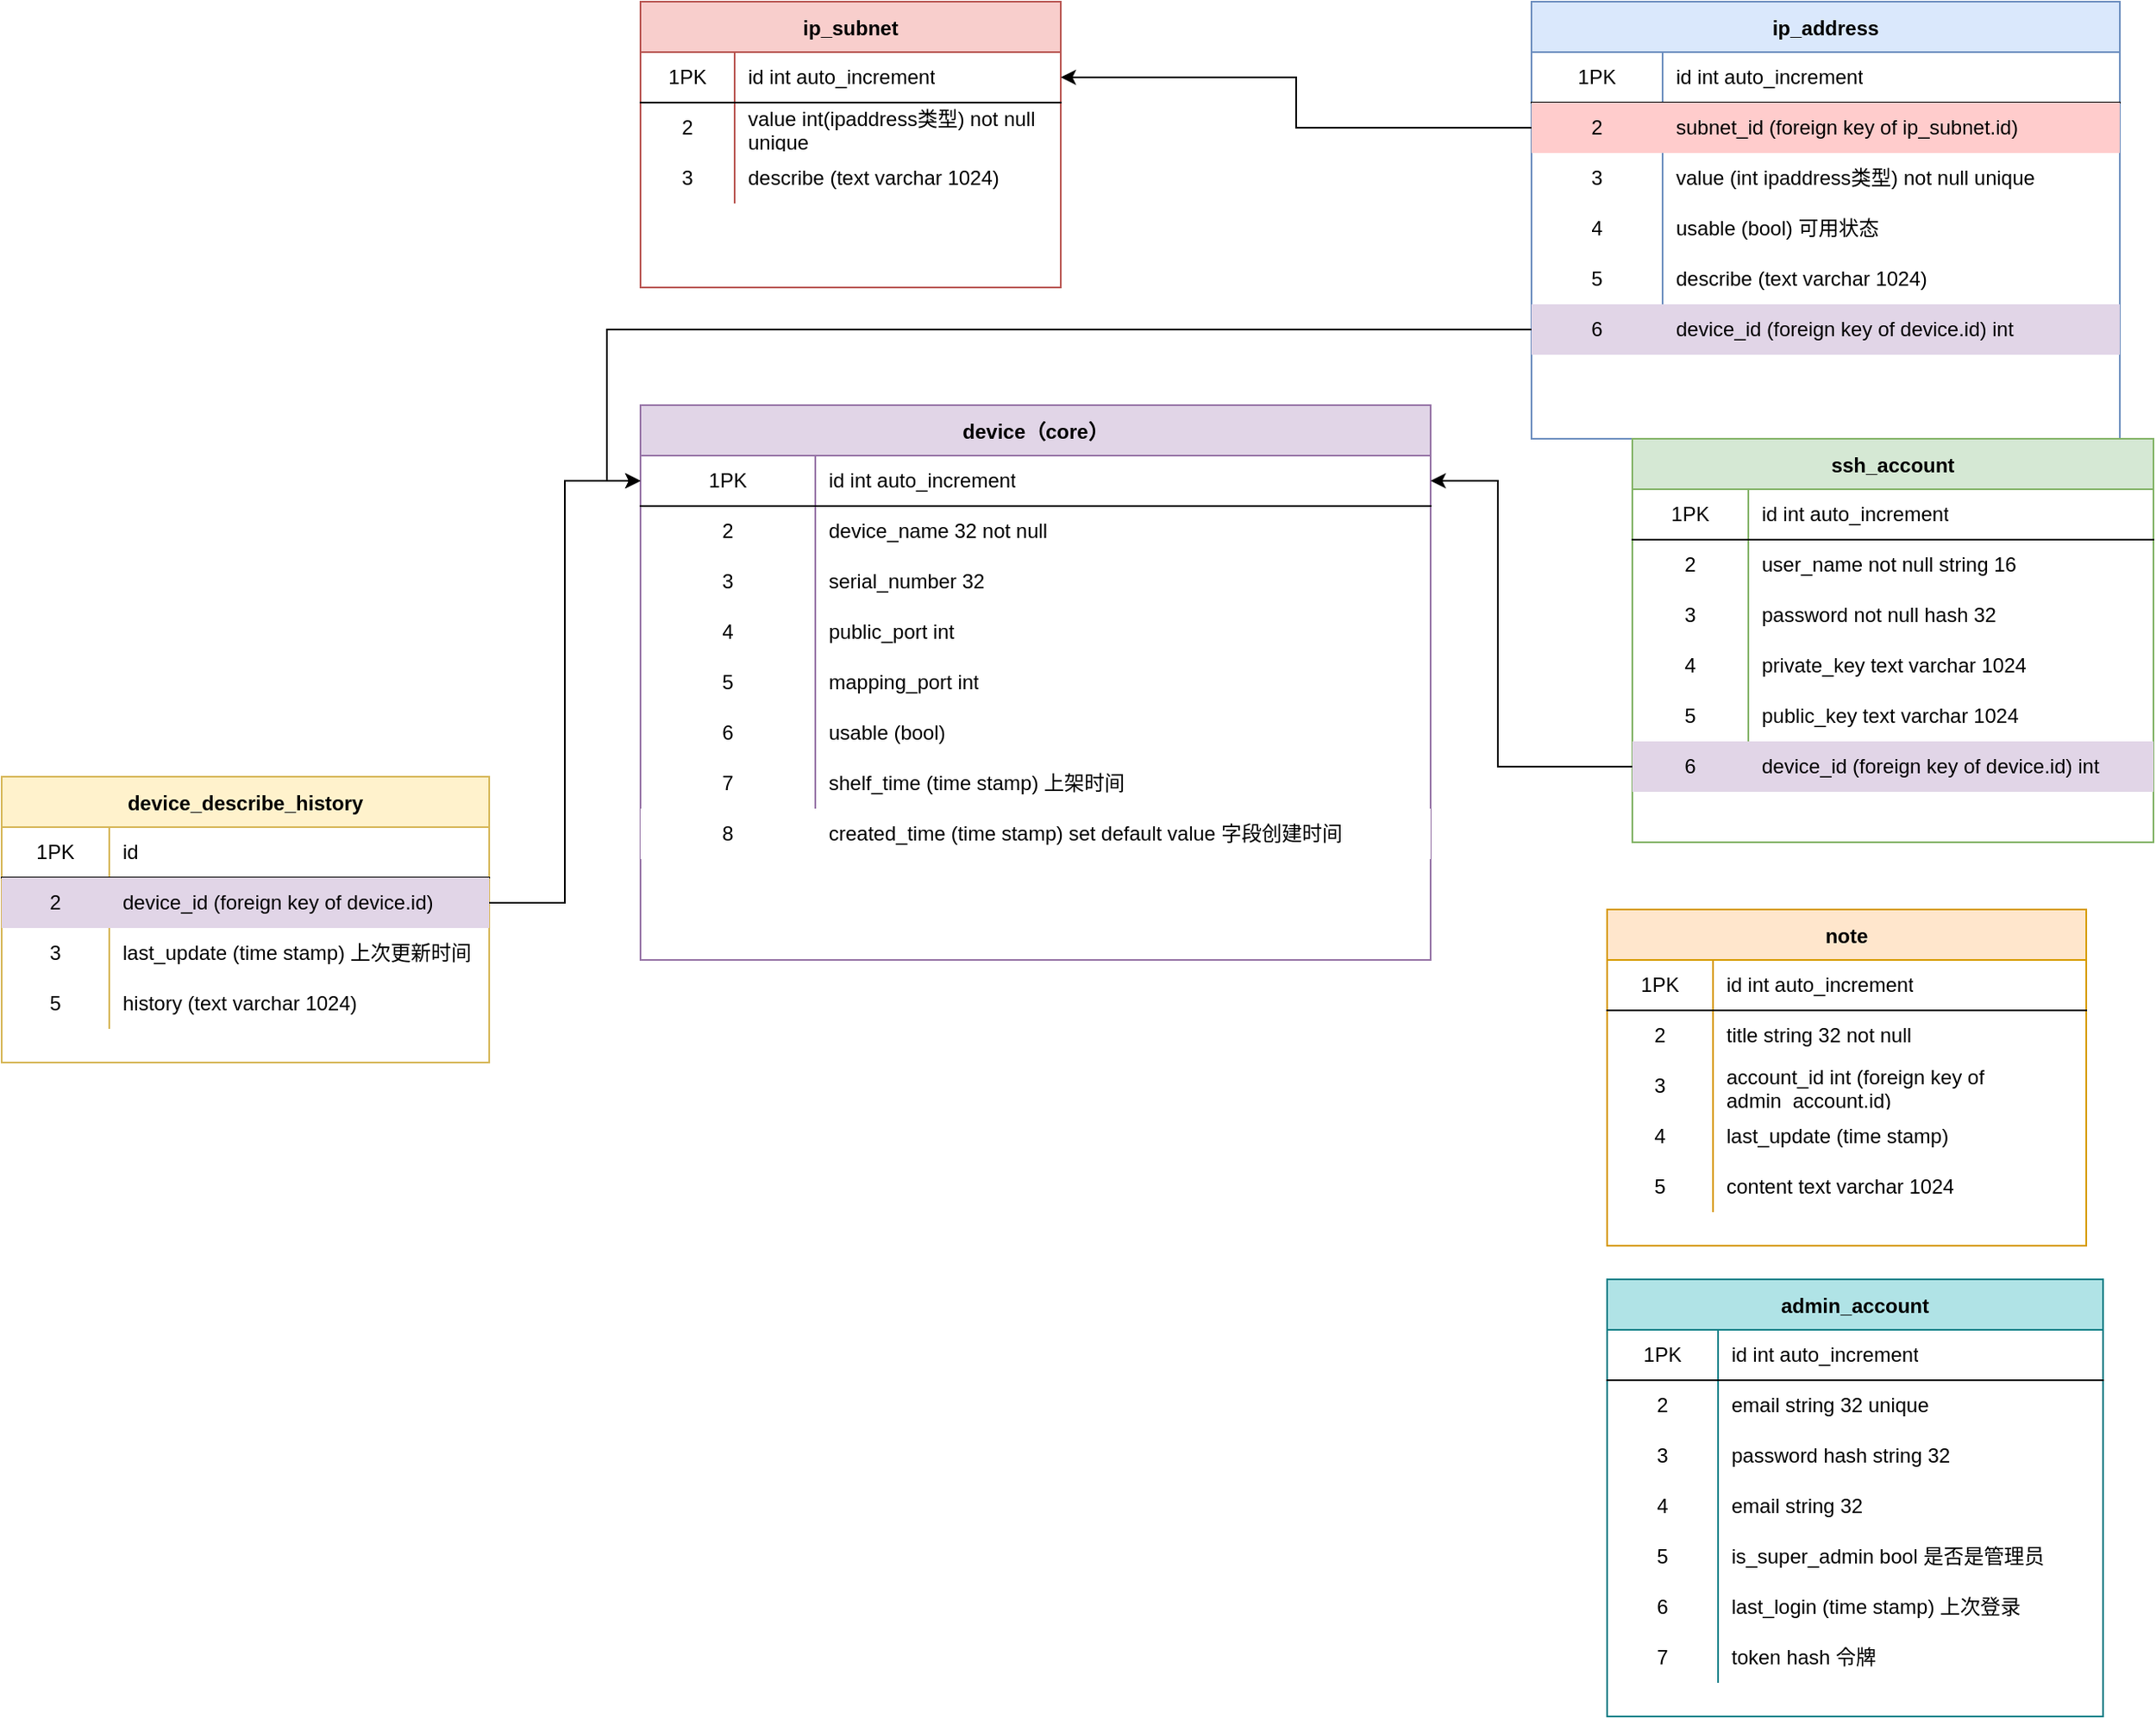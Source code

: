 <mxfile version="14.7.7" type="device" pages="2"><diagram id="cclz6d6AZVkS--93mHWa" name="Database"><mxGraphModel dx="1663" dy="579" grid="1" gridSize="10" guides="1" tooltips="1" connect="1" arrows="1" fold="1" page="1" pageScale="1" pageWidth="827" pageHeight="1169" math="0" shadow="0"><root><mxCell id="0"/><mxCell id="1" parent="0"/><mxCell id="yknN20_1C7QRovpSWhC1-1" value="ip_subnet" style="shape=table;startSize=30;container=1;collapsible=0;childLayout=tableLayout;fixedRows=1;rowLines=0;fontStyle=1;align=center;fillColor=#f8cecc;strokeColor=#b85450;" vertex="1" parent="1"><mxGeometry x="20" y="90" width="250" height="170" as="geometry"/></mxCell><mxCell id="yknN20_1C7QRovpSWhC1-2" value="" style="shape=partialRectangle;html=1;whiteSpace=wrap;collapsible=0;dropTarget=0;pointerEvents=0;fillColor=none;top=0;left=0;bottom=1;right=0;points=[[0,0.5],[1,0.5]];portConstraint=eastwest;" vertex="1" parent="yknN20_1C7QRovpSWhC1-1"><mxGeometry y="30" width="250" height="30" as="geometry"/></mxCell><mxCell id="yknN20_1C7QRovpSWhC1-3" value="1PK" style="shape=partialRectangle;html=1;whiteSpace=wrap;connectable=0;fillColor=none;top=0;left=0;bottom=0;right=0;overflow=hidden;" vertex="1" parent="yknN20_1C7QRovpSWhC1-2"><mxGeometry width="56" height="30" as="geometry"/></mxCell><mxCell id="yknN20_1C7QRovpSWhC1-4" value="id int auto_increment" style="shape=partialRectangle;html=1;whiteSpace=wrap;connectable=0;fillColor=none;top=0;left=0;bottom=0;right=0;align=left;spacingLeft=6;overflow=hidden;" vertex="1" parent="yknN20_1C7QRovpSWhC1-2"><mxGeometry x="56" width="194" height="30" as="geometry"/></mxCell><mxCell id="yknN20_1C7QRovpSWhC1-5" value="" style="shape=partialRectangle;html=1;whiteSpace=wrap;collapsible=0;dropTarget=0;pointerEvents=0;fillColor=none;top=0;left=0;bottom=0;right=0;points=[[0,0.5],[1,0.5]];portConstraint=eastwest;" vertex="1" parent="yknN20_1C7QRovpSWhC1-1"><mxGeometry y="60" width="250" height="30" as="geometry"/></mxCell><mxCell id="yknN20_1C7QRovpSWhC1-6" value="2" style="shape=partialRectangle;html=1;whiteSpace=wrap;connectable=0;fillColor=none;top=0;left=0;bottom=0;right=0;overflow=hidden;" vertex="1" parent="yknN20_1C7QRovpSWhC1-5"><mxGeometry width="56" height="30" as="geometry"/></mxCell><mxCell id="yknN20_1C7QRovpSWhC1-7" value="value int(ipaddress类型) not null unique" style="shape=partialRectangle;html=1;whiteSpace=wrap;connectable=0;fillColor=none;top=0;left=0;bottom=0;right=0;align=left;spacingLeft=6;overflow=hidden;" vertex="1" parent="yknN20_1C7QRovpSWhC1-5"><mxGeometry x="56" width="194" height="30" as="geometry"/></mxCell><mxCell id="yknN20_1C7QRovpSWhC1-8" value="" style="shape=partialRectangle;html=1;whiteSpace=wrap;collapsible=0;dropTarget=0;pointerEvents=0;fillColor=none;top=0;left=0;bottom=0;right=0;points=[[0,0.5],[1,0.5]];portConstraint=eastwest;" vertex="1" parent="yknN20_1C7QRovpSWhC1-1"><mxGeometry y="90" width="250" height="30" as="geometry"/></mxCell><mxCell id="yknN20_1C7QRovpSWhC1-9" value="3" style="shape=partialRectangle;html=1;whiteSpace=wrap;connectable=0;fillColor=none;top=0;left=0;bottom=0;right=0;overflow=hidden;" vertex="1" parent="yknN20_1C7QRovpSWhC1-8"><mxGeometry width="56" height="30" as="geometry"/></mxCell><mxCell id="yknN20_1C7QRovpSWhC1-10" value="describe (text varchar 1024)" style="shape=partialRectangle;html=1;whiteSpace=wrap;connectable=0;fillColor=none;top=0;left=0;bottom=0;right=0;align=left;spacingLeft=6;overflow=hidden;" vertex="1" parent="yknN20_1C7QRovpSWhC1-8"><mxGeometry x="56" width="194" height="30" as="geometry"/></mxCell><mxCell id="yknN20_1C7QRovpSWhC1-11" value="ip_address" style="shape=table;startSize=30;container=1;collapsible=0;childLayout=tableLayout;fixedRows=1;rowLines=0;fontStyle=1;align=center;fillColor=#dae8fc;strokeColor=#6c8ebf;" vertex="1" parent="1"><mxGeometry x="550" y="90" width="350" height="260" as="geometry"/></mxCell><mxCell id="yknN20_1C7QRovpSWhC1-12" value="" style="shape=partialRectangle;html=1;whiteSpace=wrap;collapsible=0;dropTarget=0;pointerEvents=0;fillColor=none;top=0;left=0;bottom=1;right=0;points=[[0,0.5],[1,0.5]];portConstraint=eastwest;" vertex="1" parent="yknN20_1C7QRovpSWhC1-11"><mxGeometry y="30" width="350" height="30" as="geometry"/></mxCell><mxCell id="yknN20_1C7QRovpSWhC1-13" value="1PK" style="shape=partialRectangle;html=1;whiteSpace=wrap;connectable=0;fillColor=none;top=0;left=0;bottom=0;right=0;overflow=hidden;" vertex="1" parent="yknN20_1C7QRovpSWhC1-12"><mxGeometry width="78" height="30" as="geometry"/></mxCell><mxCell id="yknN20_1C7QRovpSWhC1-14" value="id int auto_increment" style="shape=partialRectangle;html=1;whiteSpace=wrap;connectable=0;fillColor=none;top=0;left=0;bottom=0;right=0;align=left;spacingLeft=6;overflow=hidden;" vertex="1" parent="yknN20_1C7QRovpSWhC1-12"><mxGeometry x="78" width="272" height="30" as="geometry"/></mxCell><mxCell id="yknN20_1C7QRovpSWhC1-15" value="" style="shape=partialRectangle;html=1;whiteSpace=wrap;collapsible=0;dropTarget=0;pointerEvents=0;fillColor=none;top=0;left=0;bottom=0;right=0;points=[[0,0.5],[1,0.5]];portConstraint=eastwest;" vertex="1" parent="yknN20_1C7QRovpSWhC1-11"><mxGeometry y="60" width="350" height="30" as="geometry"/></mxCell><mxCell id="yknN20_1C7QRovpSWhC1-16" value="2" style="shape=partialRectangle;html=1;whiteSpace=wrap;connectable=0;top=0;left=0;bottom=0;right=0;overflow=hidden;fillColor=#FFCCCC;" vertex="1" parent="yknN20_1C7QRovpSWhC1-15"><mxGeometry width="78" height="30" as="geometry"/></mxCell><mxCell id="yknN20_1C7QRovpSWhC1-17" value="subnet_id (foreign key of ip_subnet.id)" style="shape=partialRectangle;html=1;whiteSpace=wrap;connectable=0;top=0;left=0;bottom=0;right=0;align=left;spacingLeft=6;overflow=hidden;fillColor=#FFCCCC;" vertex="1" parent="yknN20_1C7QRovpSWhC1-15"><mxGeometry x="78" width="272" height="30" as="geometry"/></mxCell><mxCell id="yknN20_1C7QRovpSWhC1-36" style="shape=partialRectangle;html=1;whiteSpace=wrap;collapsible=0;dropTarget=0;pointerEvents=0;fillColor=none;top=0;left=0;bottom=0;right=0;points=[[0,0.5],[1,0.5]];portConstraint=eastwest;" vertex="1" parent="yknN20_1C7QRovpSWhC1-11"><mxGeometry y="90" width="350" height="30" as="geometry"/></mxCell><mxCell id="yknN20_1C7QRovpSWhC1-37" value="3" style="shape=partialRectangle;html=1;whiteSpace=wrap;connectable=0;fillColor=none;top=0;left=0;bottom=0;right=0;overflow=hidden;" vertex="1" parent="yknN20_1C7QRovpSWhC1-36"><mxGeometry width="78" height="30" as="geometry"/></mxCell><mxCell id="yknN20_1C7QRovpSWhC1-38" value="value (int ipaddress类型) not null unique" style="shape=partialRectangle;html=1;whiteSpace=wrap;connectable=0;fillColor=none;top=0;left=0;bottom=0;right=0;align=left;spacingLeft=6;overflow=hidden;" vertex="1" parent="yknN20_1C7QRovpSWhC1-36"><mxGeometry x="78" width="272" height="30" as="geometry"/></mxCell><mxCell id="yknN20_1C7QRovpSWhC1-128" style="shape=partialRectangle;html=1;whiteSpace=wrap;collapsible=0;dropTarget=0;pointerEvents=0;fillColor=none;top=0;left=0;bottom=0;right=0;points=[[0,0.5],[1,0.5]];portConstraint=eastwest;" vertex="1" parent="yknN20_1C7QRovpSWhC1-11"><mxGeometry y="120" width="350" height="30" as="geometry"/></mxCell><mxCell id="yknN20_1C7QRovpSWhC1-129" value="4" style="shape=partialRectangle;html=1;whiteSpace=wrap;connectable=0;fillColor=none;top=0;left=0;bottom=0;right=0;overflow=hidden;" vertex="1" parent="yknN20_1C7QRovpSWhC1-128"><mxGeometry width="78" height="30" as="geometry"/></mxCell><mxCell id="yknN20_1C7QRovpSWhC1-130" value="usable (bool) 可用状态" style="shape=partialRectangle;html=1;whiteSpace=wrap;connectable=0;fillColor=none;top=0;left=0;bottom=0;right=0;align=left;spacingLeft=6;overflow=hidden;" vertex="1" parent="yknN20_1C7QRovpSWhC1-128"><mxGeometry x="78" width="272" height="30" as="geometry"/></mxCell><mxCell id="yknN20_1C7QRovpSWhC1-18" value="" style="shape=partialRectangle;html=1;whiteSpace=wrap;collapsible=0;dropTarget=0;pointerEvents=0;fillColor=none;top=0;left=0;bottom=0;right=0;points=[[0,0.5],[1,0.5]];portConstraint=eastwest;" vertex="1" parent="yknN20_1C7QRovpSWhC1-11"><mxGeometry y="150" width="350" height="30" as="geometry"/></mxCell><mxCell id="yknN20_1C7QRovpSWhC1-19" value="5" style="shape=partialRectangle;html=1;whiteSpace=wrap;connectable=0;fillColor=none;top=0;left=0;bottom=0;right=0;overflow=hidden;" vertex="1" parent="yknN20_1C7QRovpSWhC1-18"><mxGeometry width="78" height="30" as="geometry"/></mxCell><mxCell id="yknN20_1C7QRovpSWhC1-20" value="describe&amp;nbsp;(text varchar 1024)" style="shape=partialRectangle;html=1;whiteSpace=wrap;connectable=0;fillColor=none;top=0;left=0;bottom=0;right=0;align=left;spacingLeft=6;overflow=hidden;" vertex="1" parent="yknN20_1C7QRovpSWhC1-18"><mxGeometry x="78" width="272" height="30" as="geometry"/></mxCell><mxCell id="s-ug53Mf1iwPE_49__l--1" style="shape=partialRectangle;html=1;whiteSpace=wrap;collapsible=0;dropTarget=0;pointerEvents=0;fillColor=none;top=0;left=0;bottom=0;right=0;points=[[0,0.5],[1,0.5]];portConstraint=eastwest;" vertex="1" parent="yknN20_1C7QRovpSWhC1-11"><mxGeometry y="180" width="350" height="30" as="geometry"/></mxCell><mxCell id="s-ug53Mf1iwPE_49__l--2" value="6" style="shape=partialRectangle;html=1;whiteSpace=wrap;connectable=0;fillColor=#e1d5e7;top=0;left=0;bottom=0;right=0;overflow=hidden;strokeColor=#9673a6;" vertex="1" parent="s-ug53Mf1iwPE_49__l--1"><mxGeometry width="78" height="30" as="geometry"/></mxCell><mxCell id="s-ug53Mf1iwPE_49__l--3" value="device_id (foreign key of device.id) int" style="shape=partialRectangle;html=1;whiteSpace=wrap;connectable=0;fillColor=#e1d5e7;top=0;left=0;bottom=0;right=0;align=left;spacingLeft=6;overflow=hidden;strokeColor=#9673a6;" vertex="1" parent="s-ug53Mf1iwPE_49__l--1"><mxGeometry x="78" width="272" height="30" as="geometry"/></mxCell><mxCell id="yknN20_1C7QRovpSWhC1-22" style="edgeStyle=orthogonalEdgeStyle;rounded=0;orthogonalLoop=1;jettySize=auto;html=1;entryX=1;entryY=0.5;entryDx=0;entryDy=0;" edge="1" parent="1" source="yknN20_1C7QRovpSWhC1-15" target="yknN20_1C7QRovpSWhC1-2"><mxGeometry relative="1" as="geometry"/></mxCell><mxCell id="yknN20_1C7QRovpSWhC1-23" value="device（core）" style="shape=table;startSize=30;container=1;collapsible=0;childLayout=tableLayout;fixedRows=1;rowLines=0;fontStyle=1;align=center;fillColor=#e1d5e7;strokeColor=#9673a6;" vertex="1" parent="1"><mxGeometry x="20" y="330" width="470" height="330" as="geometry"/></mxCell><mxCell id="yknN20_1C7QRovpSWhC1-24" value="" style="shape=partialRectangle;html=1;whiteSpace=wrap;collapsible=0;dropTarget=0;pointerEvents=0;fillColor=none;top=0;left=0;bottom=1;right=0;points=[[0,0.5],[1,0.5]];portConstraint=eastwest;" vertex="1" parent="yknN20_1C7QRovpSWhC1-23"><mxGeometry y="30" width="470" height="30" as="geometry"/></mxCell><mxCell id="yknN20_1C7QRovpSWhC1-25" value="1PK" style="shape=partialRectangle;html=1;whiteSpace=wrap;connectable=0;fillColor=none;top=0;left=0;bottom=0;right=0;overflow=hidden;" vertex="1" parent="yknN20_1C7QRovpSWhC1-24"><mxGeometry width="104" height="30" as="geometry"/></mxCell><mxCell id="yknN20_1C7QRovpSWhC1-26" value="id int auto_increment" style="shape=partialRectangle;html=1;whiteSpace=wrap;connectable=0;fillColor=none;top=0;left=0;bottom=0;right=0;align=left;spacingLeft=6;overflow=hidden;" vertex="1" parent="yknN20_1C7QRovpSWhC1-24"><mxGeometry x="104" width="366" height="30" as="geometry"/></mxCell><mxCell id="yknN20_1C7QRovpSWhC1-27" value="" style="shape=partialRectangle;html=1;whiteSpace=wrap;collapsible=0;dropTarget=0;pointerEvents=0;fillColor=none;top=0;left=0;bottom=0;right=0;points=[[0,0.5],[1,0.5]];portConstraint=eastwest;" vertex="1" parent="yknN20_1C7QRovpSWhC1-23"><mxGeometry y="60" width="470" height="30" as="geometry"/></mxCell><mxCell id="yknN20_1C7QRovpSWhC1-28" value="2" style="shape=partialRectangle;html=1;whiteSpace=wrap;connectable=0;fillColor=none;top=0;left=0;bottom=0;right=0;overflow=hidden;" vertex="1" parent="yknN20_1C7QRovpSWhC1-27"><mxGeometry width="104" height="30" as="geometry"/></mxCell><mxCell id="yknN20_1C7QRovpSWhC1-29" value="device_name 32 not null" style="shape=partialRectangle;html=1;whiteSpace=wrap;connectable=0;fillColor=none;top=0;left=0;bottom=0;right=0;align=left;spacingLeft=6;overflow=hidden;" vertex="1" parent="yknN20_1C7QRovpSWhC1-27"><mxGeometry x="104" width="366" height="30" as="geometry"/></mxCell><mxCell id="yknN20_1C7QRovpSWhC1-30" value="" style="shape=partialRectangle;html=1;whiteSpace=wrap;collapsible=0;dropTarget=0;pointerEvents=0;fillColor=none;top=0;left=0;bottom=0;right=0;points=[[0,0.5],[1,0.5]];portConstraint=eastwest;" vertex="1" parent="yknN20_1C7QRovpSWhC1-23"><mxGeometry y="90" width="470" height="30" as="geometry"/></mxCell><mxCell id="yknN20_1C7QRovpSWhC1-31" value="3" style="shape=partialRectangle;html=1;whiteSpace=wrap;connectable=0;fillColor=none;top=0;left=0;bottom=0;right=0;overflow=hidden;" vertex="1" parent="yknN20_1C7QRovpSWhC1-30"><mxGeometry width="104" height="30" as="geometry"/></mxCell><mxCell id="yknN20_1C7QRovpSWhC1-32" value="serial_number 32&amp;nbsp;" style="shape=partialRectangle;html=1;whiteSpace=wrap;connectable=0;fillColor=none;top=0;left=0;bottom=0;right=0;align=left;spacingLeft=6;overflow=hidden;" vertex="1" parent="yknN20_1C7QRovpSWhC1-30"><mxGeometry x="104" width="366" height="30" as="geometry"/></mxCell><mxCell id="yknN20_1C7QRovpSWhC1-51" style="shape=partialRectangle;html=1;whiteSpace=wrap;collapsible=0;dropTarget=0;pointerEvents=0;fillColor=none;top=0;left=0;bottom=0;right=0;points=[[0,0.5],[1,0.5]];portConstraint=eastwest;" vertex="1" parent="yknN20_1C7QRovpSWhC1-23"><mxGeometry y="120" width="470" height="30" as="geometry"/></mxCell><mxCell id="yknN20_1C7QRovpSWhC1-52" value="4" style="shape=partialRectangle;html=1;whiteSpace=wrap;connectable=0;fillColor=none;top=0;left=0;bottom=0;right=0;overflow=hidden;" vertex="1" parent="yknN20_1C7QRovpSWhC1-51"><mxGeometry width="104" height="30" as="geometry"/></mxCell><mxCell id="yknN20_1C7QRovpSWhC1-53" value="public_port int" style="shape=partialRectangle;html=1;whiteSpace=wrap;connectable=0;fillColor=none;top=0;left=0;bottom=0;right=0;align=left;spacingLeft=6;overflow=hidden;" vertex="1" parent="yknN20_1C7QRovpSWhC1-51"><mxGeometry x="104" width="366" height="30" as="geometry"/></mxCell><mxCell id="yknN20_1C7QRovpSWhC1-48" style="shape=partialRectangle;html=1;whiteSpace=wrap;collapsible=0;dropTarget=0;pointerEvents=0;fillColor=none;top=0;left=0;bottom=0;right=0;points=[[0,0.5],[1,0.5]];portConstraint=eastwest;" vertex="1" parent="yknN20_1C7QRovpSWhC1-23"><mxGeometry y="150" width="470" height="30" as="geometry"/></mxCell><mxCell id="yknN20_1C7QRovpSWhC1-49" value="5" style="shape=partialRectangle;html=1;whiteSpace=wrap;connectable=0;fillColor=none;top=0;left=0;bottom=0;right=0;overflow=hidden;" vertex="1" parent="yknN20_1C7QRovpSWhC1-48"><mxGeometry width="104" height="30" as="geometry"/></mxCell><mxCell id="yknN20_1C7QRovpSWhC1-50" value="mapping_port int" style="shape=partialRectangle;html=1;whiteSpace=wrap;connectable=0;fillColor=none;top=0;left=0;bottom=0;right=0;align=left;spacingLeft=6;overflow=hidden;" vertex="1" parent="yknN20_1C7QRovpSWhC1-48"><mxGeometry x="104" width="366" height="30" as="geometry"/></mxCell><mxCell id="yknN20_1C7QRovpSWhC1-42" style="shape=partialRectangle;html=1;whiteSpace=wrap;collapsible=0;dropTarget=0;pointerEvents=0;fillColor=none;top=0;left=0;bottom=0;right=0;points=[[0,0.5],[1,0.5]];portConstraint=eastwest;" vertex="1" parent="yknN20_1C7QRovpSWhC1-23"><mxGeometry y="180" width="470" height="30" as="geometry"/></mxCell><mxCell id="yknN20_1C7QRovpSWhC1-43" value="6" style="shape=partialRectangle;html=1;whiteSpace=wrap;connectable=0;fillColor=none;top=0;left=0;bottom=0;right=0;overflow=hidden;" vertex="1" parent="yknN20_1C7QRovpSWhC1-42"><mxGeometry width="104" height="30" as="geometry"/></mxCell><mxCell id="yknN20_1C7QRovpSWhC1-44" value="usable (bool)" style="shape=partialRectangle;html=1;whiteSpace=wrap;connectable=0;fillColor=none;top=0;left=0;bottom=0;right=0;align=left;spacingLeft=6;overflow=hidden;" vertex="1" parent="yknN20_1C7QRovpSWhC1-42"><mxGeometry x="104" width="366" height="30" as="geometry"/></mxCell><mxCell id="yknN20_1C7QRovpSWhC1-60" style="shape=partialRectangle;html=1;whiteSpace=wrap;collapsible=0;dropTarget=0;pointerEvents=0;fillColor=none;top=0;left=0;bottom=0;right=0;points=[[0,0.5],[1,0.5]];portConstraint=eastwest;" vertex="1" parent="yknN20_1C7QRovpSWhC1-23"><mxGeometry y="210" width="470" height="30" as="geometry"/></mxCell><mxCell id="yknN20_1C7QRovpSWhC1-61" value="7" style="shape=partialRectangle;html=1;whiteSpace=wrap;connectable=0;fillColor=none;top=0;left=0;bottom=0;right=0;overflow=hidden;" vertex="1" parent="yknN20_1C7QRovpSWhC1-60"><mxGeometry width="104" height="30" as="geometry"/></mxCell><mxCell id="yknN20_1C7QRovpSWhC1-62" value="shelf_time (time stamp) 上架时间" style="shape=partialRectangle;html=1;whiteSpace=wrap;connectable=0;fillColor=none;top=0;left=0;bottom=0;right=0;align=left;spacingLeft=6;overflow=hidden;" vertex="1" parent="yknN20_1C7QRovpSWhC1-60"><mxGeometry x="104" width="366" height="30" as="geometry"/></mxCell><mxCell id="yknN20_1C7QRovpSWhC1-84" style="shape=partialRectangle;html=1;whiteSpace=wrap;collapsible=0;dropTarget=0;pointerEvents=0;fillColor=none;top=0;left=0;bottom=0;right=0;points=[[0,0.5],[1,0.5]];portConstraint=eastwest;" vertex="1" parent="yknN20_1C7QRovpSWhC1-23"><mxGeometry y="240" width="470" height="30" as="geometry"/></mxCell><mxCell id="yknN20_1C7QRovpSWhC1-85" value="8" style="shape=partialRectangle;html=1;whiteSpace=wrap;connectable=0;top=0;left=0;bottom=0;right=0;overflow=hidden;" vertex="1" parent="yknN20_1C7QRovpSWhC1-84"><mxGeometry width="104" height="30" as="geometry"/></mxCell><mxCell id="yknN20_1C7QRovpSWhC1-86" value="created_time (time stamp) set default value 字段创建时间" style="shape=partialRectangle;html=1;whiteSpace=wrap;connectable=0;top=0;left=0;bottom=0;right=0;align=left;spacingLeft=6;overflow=hidden;" vertex="1" parent="yknN20_1C7QRovpSWhC1-84"><mxGeometry x="104" width="366" height="30" as="geometry"/></mxCell><mxCell id="yknN20_1C7QRovpSWhC1-56" style="edgeStyle=orthogonalEdgeStyle;rounded=0;orthogonalLoop=1;jettySize=auto;html=1;entryX=0;entryY=0.5;entryDx=0;entryDy=0;" edge="1" parent="1" source="yknN20_1C7QRovpSWhC1-39" target="yknN20_1C7QRovpSWhC1-12"><mxGeometry relative="1" as="geometry"/></mxCell><mxCell id="yknN20_1C7QRovpSWhC1-74" value="ssh_account" style="shape=table;startSize=30;container=1;collapsible=0;childLayout=tableLayout;fixedRows=1;rowLines=0;fontStyle=1;align=center;strokeColor=#82b366;fillColor=#d5e8d4;" vertex="1" parent="1"><mxGeometry x="610" y="350" width="310" height="240" as="geometry"/></mxCell><mxCell id="yknN20_1C7QRovpSWhC1-75" value="" style="shape=partialRectangle;html=1;whiteSpace=wrap;collapsible=0;dropTarget=0;pointerEvents=0;fillColor=none;top=0;left=0;bottom=1;right=0;points=[[0,0.5],[1,0.5]];portConstraint=eastwest;" vertex="1" parent="yknN20_1C7QRovpSWhC1-74"><mxGeometry y="30" width="310" height="30" as="geometry"/></mxCell><mxCell id="yknN20_1C7QRovpSWhC1-76" value="1PK" style="shape=partialRectangle;html=1;whiteSpace=wrap;connectable=0;fillColor=none;top=0;left=0;bottom=0;right=0;overflow=hidden;" vertex="1" parent="yknN20_1C7QRovpSWhC1-75"><mxGeometry width="69" height="30" as="geometry"/></mxCell><mxCell id="yknN20_1C7QRovpSWhC1-77" value="id int auto_increment" style="shape=partialRectangle;html=1;whiteSpace=wrap;connectable=0;fillColor=none;top=0;left=0;bottom=0;right=0;align=left;spacingLeft=6;overflow=hidden;" vertex="1" parent="yknN20_1C7QRovpSWhC1-75"><mxGeometry x="69" width="241" height="30" as="geometry"/></mxCell><mxCell id="yknN20_1C7QRovpSWhC1-78" value="" style="shape=partialRectangle;html=1;whiteSpace=wrap;collapsible=0;dropTarget=0;pointerEvents=0;fillColor=none;top=0;left=0;bottom=0;right=0;points=[[0,0.5],[1,0.5]];portConstraint=eastwest;" vertex="1" parent="yknN20_1C7QRovpSWhC1-74"><mxGeometry y="60" width="310" height="30" as="geometry"/></mxCell><mxCell id="yknN20_1C7QRovpSWhC1-79" value="2" style="shape=partialRectangle;html=1;whiteSpace=wrap;connectable=0;fillColor=none;top=0;left=0;bottom=0;right=0;overflow=hidden;" vertex="1" parent="yknN20_1C7QRovpSWhC1-78"><mxGeometry width="69" height="30" as="geometry"/></mxCell><mxCell id="yknN20_1C7QRovpSWhC1-80" value="user_name not null string 16" style="shape=partialRectangle;html=1;whiteSpace=wrap;connectable=0;fillColor=none;top=0;left=0;bottom=0;right=0;align=left;spacingLeft=6;overflow=hidden;" vertex="1" parent="yknN20_1C7QRovpSWhC1-78"><mxGeometry x="69" width="241" height="30" as="geometry"/></mxCell><mxCell id="yknN20_1C7QRovpSWhC1-81" value="" style="shape=partialRectangle;html=1;whiteSpace=wrap;collapsible=0;dropTarget=0;pointerEvents=0;fillColor=none;top=0;left=0;bottom=0;right=0;points=[[0,0.5],[1,0.5]];portConstraint=eastwest;" vertex="1" parent="yknN20_1C7QRovpSWhC1-74"><mxGeometry y="90" width="310" height="30" as="geometry"/></mxCell><mxCell id="yknN20_1C7QRovpSWhC1-82" value="3" style="shape=partialRectangle;html=1;whiteSpace=wrap;connectable=0;fillColor=none;top=0;left=0;bottom=0;right=0;overflow=hidden;" vertex="1" parent="yknN20_1C7QRovpSWhC1-81"><mxGeometry width="69" height="30" as="geometry"/></mxCell><mxCell id="yknN20_1C7QRovpSWhC1-83" value="password not null hash 32" style="shape=partialRectangle;html=1;whiteSpace=wrap;connectable=0;fillColor=none;top=0;left=0;bottom=0;right=0;align=left;spacingLeft=6;overflow=hidden;" vertex="1" parent="yknN20_1C7QRovpSWhC1-81"><mxGeometry x="69" width="241" height="30" as="geometry"/></mxCell><mxCell id="yknN20_1C7QRovpSWhC1-87" style="shape=partialRectangle;html=1;whiteSpace=wrap;collapsible=0;dropTarget=0;pointerEvents=0;fillColor=none;top=0;left=0;bottom=0;right=0;points=[[0,0.5],[1,0.5]];portConstraint=eastwest;" vertex="1" parent="yknN20_1C7QRovpSWhC1-74"><mxGeometry y="120" width="310" height="30" as="geometry"/></mxCell><mxCell id="yknN20_1C7QRovpSWhC1-88" value="4" style="shape=partialRectangle;html=1;whiteSpace=wrap;connectable=0;fillColor=none;top=0;left=0;bottom=0;right=0;overflow=hidden;" vertex="1" parent="yknN20_1C7QRovpSWhC1-87"><mxGeometry width="69" height="30" as="geometry"/></mxCell><mxCell id="yknN20_1C7QRovpSWhC1-89" value="private_key text varchar 1024" style="shape=partialRectangle;html=1;whiteSpace=wrap;connectable=0;fillColor=none;top=0;left=0;bottom=0;right=0;align=left;spacingLeft=6;overflow=hidden;" vertex="1" parent="yknN20_1C7QRovpSWhC1-87"><mxGeometry x="69" width="241" height="30" as="geometry"/></mxCell><mxCell id="yknN20_1C7QRovpSWhC1-90" style="shape=partialRectangle;html=1;whiteSpace=wrap;collapsible=0;dropTarget=0;pointerEvents=0;fillColor=none;top=0;left=0;bottom=0;right=0;points=[[0,0.5],[1,0.5]];portConstraint=eastwest;" vertex="1" parent="yknN20_1C7QRovpSWhC1-74"><mxGeometry y="150" width="310" height="30" as="geometry"/></mxCell><mxCell id="yknN20_1C7QRovpSWhC1-91" value="5" style="shape=partialRectangle;html=1;whiteSpace=wrap;connectable=0;fillColor=none;top=0;left=0;bottom=0;right=0;overflow=hidden;" vertex="1" parent="yknN20_1C7QRovpSWhC1-90"><mxGeometry width="69" height="30" as="geometry"/></mxCell><mxCell id="yknN20_1C7QRovpSWhC1-92" value="public_key text varchar 1024" style="shape=partialRectangle;html=1;whiteSpace=wrap;connectable=0;fillColor=none;top=0;left=0;bottom=0;right=0;align=left;spacingLeft=6;overflow=hidden;" vertex="1" parent="yknN20_1C7QRovpSWhC1-90"><mxGeometry x="69" width="241" height="30" as="geometry"/></mxCell><mxCell id="yknN20_1C7QRovpSWhC1-93" style="shape=partialRectangle;html=1;whiteSpace=wrap;collapsible=0;dropTarget=0;pointerEvents=0;fillColor=none;top=0;left=0;bottom=0;right=0;points=[[0,0.5],[1,0.5]];portConstraint=eastwest;" vertex="1" parent="yknN20_1C7QRovpSWhC1-74"><mxGeometry y="180" width="310" height="30" as="geometry"/></mxCell><mxCell id="yknN20_1C7QRovpSWhC1-94" value="6" style="shape=partialRectangle;html=1;whiteSpace=wrap;connectable=0;fillColor=#e1d5e7;top=0;left=0;bottom=0;right=0;overflow=hidden;strokeColor=#9673a6;" vertex="1" parent="yknN20_1C7QRovpSWhC1-93"><mxGeometry width="69" height="30" as="geometry"/></mxCell><mxCell id="yknN20_1C7QRovpSWhC1-95" value="device_id (foreign key of device.id) int" style="shape=partialRectangle;html=1;whiteSpace=wrap;connectable=0;fillColor=#e1d5e7;top=0;left=0;bottom=0;right=0;align=left;spacingLeft=6;overflow=hidden;strokeColor=#9673a6;" vertex="1" parent="yknN20_1C7QRovpSWhC1-93"><mxGeometry x="69" width="241" height="30" as="geometry"/></mxCell><mxCell id="yknN20_1C7QRovpSWhC1-97" style="edgeStyle=orthogonalEdgeStyle;rounded=0;orthogonalLoop=1;jettySize=auto;html=1;entryX=0;entryY=0.5;entryDx=0;entryDy=0;strokeColor=#000000;" edge="1" parent="1" source="yknN20_1C7QRovpSWhC1-45" target="yknN20_1C7QRovpSWhC1-75"><mxGeometry relative="1" as="geometry"/></mxCell><mxCell id="yknN20_1C7QRovpSWhC1-98" style="edgeStyle=orthogonalEdgeStyle;rounded=0;orthogonalLoop=1;jettySize=auto;html=1;entryX=1;entryY=0.5;entryDx=0;entryDy=0;strokeColor=#000000;" edge="1" parent="1" source="yknN20_1C7QRovpSWhC1-93" target="yknN20_1C7QRovpSWhC1-24"><mxGeometry relative="1" as="geometry"><Array as="points"><mxPoint x="530" y="545"/><mxPoint x="530" y="375"/></Array></mxGeometry></mxCell><mxCell id="yknN20_1C7QRovpSWhC1-99" value="note" style="shape=table;startSize=30;container=1;collapsible=0;childLayout=tableLayout;fixedRows=1;rowLines=0;fontStyle=1;align=center;strokeColor=#d79b00;fillColor=#ffe6cc;" vertex="1" parent="1"><mxGeometry x="595" y="630" width="285" height="200" as="geometry"/></mxCell><mxCell id="yknN20_1C7QRovpSWhC1-100" value="" style="shape=partialRectangle;html=1;whiteSpace=wrap;collapsible=0;dropTarget=0;pointerEvents=0;fillColor=none;top=0;left=0;bottom=1;right=0;points=[[0,0.5],[1,0.5]];portConstraint=eastwest;" vertex="1" parent="yknN20_1C7QRovpSWhC1-99"><mxGeometry y="30" width="285" height="30" as="geometry"/></mxCell><mxCell id="yknN20_1C7QRovpSWhC1-101" value="1PK" style="shape=partialRectangle;html=1;whiteSpace=wrap;connectable=0;fillColor=none;top=0;left=0;bottom=0;right=0;overflow=hidden;" vertex="1" parent="yknN20_1C7QRovpSWhC1-100"><mxGeometry width="63" height="30" as="geometry"/></mxCell><mxCell id="yknN20_1C7QRovpSWhC1-102" value="id int auto_increment" style="shape=partialRectangle;html=1;whiteSpace=wrap;connectable=0;fillColor=none;top=0;left=0;bottom=0;right=0;align=left;spacingLeft=6;overflow=hidden;" vertex="1" parent="yknN20_1C7QRovpSWhC1-100"><mxGeometry x="63" width="222" height="30" as="geometry"/></mxCell><mxCell id="yknN20_1C7QRovpSWhC1-103" value="" style="shape=partialRectangle;html=1;whiteSpace=wrap;collapsible=0;dropTarget=0;pointerEvents=0;fillColor=none;top=0;left=0;bottom=0;right=0;points=[[0,0.5],[1,0.5]];portConstraint=eastwest;" vertex="1" parent="yknN20_1C7QRovpSWhC1-99"><mxGeometry y="60" width="285" height="30" as="geometry"/></mxCell><mxCell id="yknN20_1C7QRovpSWhC1-104" value="2" style="shape=partialRectangle;html=1;whiteSpace=wrap;connectable=0;fillColor=none;top=0;left=0;bottom=0;right=0;overflow=hidden;" vertex="1" parent="yknN20_1C7QRovpSWhC1-103"><mxGeometry width="63" height="30" as="geometry"/></mxCell><mxCell id="yknN20_1C7QRovpSWhC1-105" value="title string 32 not null" style="shape=partialRectangle;html=1;whiteSpace=wrap;connectable=0;fillColor=none;top=0;left=0;bottom=0;right=0;align=left;spacingLeft=6;overflow=hidden;" vertex="1" parent="yknN20_1C7QRovpSWhC1-103"><mxGeometry x="63" width="222" height="30" as="geometry"/></mxCell><mxCell id="S9q3aQ37_rfAUH13NCTV-1" style="shape=partialRectangle;html=1;whiteSpace=wrap;collapsible=0;dropTarget=0;pointerEvents=0;fillColor=none;top=0;left=0;bottom=0;right=0;points=[[0,0.5],[1,0.5]];portConstraint=eastwest;" vertex="1" parent="yknN20_1C7QRovpSWhC1-99"><mxGeometry y="90" width="285" height="30" as="geometry"/></mxCell><mxCell id="S9q3aQ37_rfAUH13NCTV-2" value="3" style="shape=partialRectangle;html=1;whiteSpace=wrap;connectable=0;fillColor=none;top=0;left=0;bottom=0;right=0;overflow=hidden;" vertex="1" parent="S9q3aQ37_rfAUH13NCTV-1"><mxGeometry width="63" height="30" as="geometry"/></mxCell><mxCell id="S9q3aQ37_rfAUH13NCTV-3" value="account_id int (foreign key of admin_account.id)" style="shape=partialRectangle;html=1;whiteSpace=wrap;connectable=0;fillColor=none;top=0;left=0;bottom=0;right=0;align=left;spacingLeft=6;overflow=hidden;" vertex="1" parent="S9q3aQ37_rfAUH13NCTV-1"><mxGeometry x="63" width="222" height="30" as="geometry"/></mxCell><mxCell id="yknN20_1C7QRovpSWhC1-106" value="" style="shape=partialRectangle;html=1;whiteSpace=wrap;collapsible=0;dropTarget=0;pointerEvents=0;fillColor=none;top=0;left=0;bottom=0;right=0;points=[[0,0.5],[1,0.5]];portConstraint=eastwest;" vertex="1" parent="yknN20_1C7QRovpSWhC1-99"><mxGeometry y="120" width="285" height="30" as="geometry"/></mxCell><mxCell id="yknN20_1C7QRovpSWhC1-107" value="4" style="shape=partialRectangle;html=1;whiteSpace=wrap;connectable=0;fillColor=none;top=0;left=0;bottom=0;right=0;overflow=hidden;" vertex="1" parent="yknN20_1C7QRovpSWhC1-106"><mxGeometry width="63" height="30" as="geometry"/></mxCell><mxCell id="yknN20_1C7QRovpSWhC1-108" value="last_update (time stamp)" style="shape=partialRectangle;html=1;whiteSpace=wrap;connectable=0;fillColor=none;top=0;left=0;bottom=0;right=0;align=left;spacingLeft=6;overflow=hidden;" vertex="1" parent="yknN20_1C7QRovpSWhC1-106"><mxGeometry x="63" width="222" height="30" as="geometry"/></mxCell><mxCell id="yknN20_1C7QRovpSWhC1-109" style="shape=partialRectangle;html=1;whiteSpace=wrap;collapsible=0;dropTarget=0;pointerEvents=0;fillColor=none;top=0;left=0;bottom=0;right=0;points=[[0,0.5],[1,0.5]];portConstraint=eastwest;" vertex="1" parent="yknN20_1C7QRovpSWhC1-99"><mxGeometry y="150" width="285" height="30" as="geometry"/></mxCell><mxCell id="yknN20_1C7QRovpSWhC1-110" value="5" style="shape=partialRectangle;html=1;whiteSpace=wrap;connectable=0;fillColor=none;top=0;left=0;bottom=0;right=0;overflow=hidden;" vertex="1" parent="yknN20_1C7QRovpSWhC1-109"><mxGeometry width="63" height="30" as="geometry"/></mxCell><mxCell id="yknN20_1C7QRovpSWhC1-111" value="content text varchar 1024" style="shape=partialRectangle;html=1;whiteSpace=wrap;connectable=0;fillColor=none;top=0;left=0;bottom=0;right=0;align=left;spacingLeft=6;overflow=hidden;" vertex="1" parent="yknN20_1C7QRovpSWhC1-109"><mxGeometry x="63" width="222" height="30" as="geometry"/></mxCell><mxCell id="yknN20_1C7QRovpSWhC1-115" value="admin_account" style="shape=table;startSize=30;container=1;collapsible=0;childLayout=tableLayout;fixedRows=1;rowLines=0;fontStyle=1;align=center;strokeColor=#0e8088;fillColor=#b0e3e6;" vertex="1" parent="1"><mxGeometry x="595" y="850" width="295" height="260" as="geometry"/></mxCell><mxCell id="yknN20_1C7QRovpSWhC1-116" value="" style="shape=partialRectangle;html=1;whiteSpace=wrap;collapsible=0;dropTarget=0;pointerEvents=0;fillColor=none;top=0;left=0;bottom=1;right=0;points=[[0,0.5],[1,0.5]];portConstraint=eastwest;" vertex="1" parent="yknN20_1C7QRovpSWhC1-115"><mxGeometry y="30" width="295" height="30" as="geometry"/></mxCell><mxCell id="yknN20_1C7QRovpSWhC1-117" value="1PK" style="shape=partialRectangle;html=1;whiteSpace=wrap;connectable=0;fillColor=none;top=0;left=0;bottom=0;right=0;overflow=hidden;" vertex="1" parent="yknN20_1C7QRovpSWhC1-116"><mxGeometry width="66" height="30" as="geometry"/></mxCell><mxCell id="yknN20_1C7QRovpSWhC1-118" value="id int auto_increment" style="shape=partialRectangle;html=1;whiteSpace=wrap;connectable=0;fillColor=none;top=0;left=0;bottom=0;right=0;align=left;spacingLeft=6;overflow=hidden;" vertex="1" parent="yknN20_1C7QRovpSWhC1-116"><mxGeometry x="66" width="229" height="30" as="geometry"/></mxCell><mxCell id="yknN20_1C7QRovpSWhC1-119" value="" style="shape=partialRectangle;html=1;whiteSpace=wrap;collapsible=0;dropTarget=0;pointerEvents=0;fillColor=none;top=0;left=0;bottom=0;right=0;points=[[0,0.5],[1,0.5]];portConstraint=eastwest;" vertex="1" parent="yknN20_1C7QRovpSWhC1-115"><mxGeometry y="60" width="295" height="30" as="geometry"/></mxCell><mxCell id="yknN20_1C7QRovpSWhC1-120" value="2" style="shape=partialRectangle;html=1;whiteSpace=wrap;connectable=0;fillColor=none;top=0;left=0;bottom=0;right=0;overflow=hidden;" vertex="1" parent="yknN20_1C7QRovpSWhC1-119"><mxGeometry width="66" height="30" as="geometry"/></mxCell><mxCell id="yknN20_1C7QRovpSWhC1-121" value="email string 32 unique" style="shape=partialRectangle;html=1;whiteSpace=wrap;connectable=0;fillColor=none;top=0;left=0;bottom=0;right=0;align=left;spacingLeft=6;overflow=hidden;" vertex="1" parent="yknN20_1C7QRovpSWhC1-119"><mxGeometry x="66" width="229" height="30" as="geometry"/></mxCell><mxCell id="yknN20_1C7QRovpSWhC1-125" style="shape=partialRectangle;html=1;whiteSpace=wrap;collapsible=0;dropTarget=0;pointerEvents=0;fillColor=none;top=0;left=0;bottom=0;right=0;points=[[0,0.5],[1,0.5]];portConstraint=eastwest;" vertex="1" parent="yknN20_1C7QRovpSWhC1-115"><mxGeometry y="90" width="295" height="30" as="geometry"/></mxCell><mxCell id="yknN20_1C7QRovpSWhC1-126" value="3" style="shape=partialRectangle;html=1;whiteSpace=wrap;connectable=0;fillColor=none;top=0;left=0;bottom=0;right=0;overflow=hidden;" vertex="1" parent="yknN20_1C7QRovpSWhC1-125"><mxGeometry width="66" height="30" as="geometry"/></mxCell><mxCell id="yknN20_1C7QRovpSWhC1-127" value="password hash string 32" style="shape=partialRectangle;html=1;whiteSpace=wrap;connectable=0;fillColor=none;top=0;left=0;bottom=0;right=0;align=left;spacingLeft=6;overflow=hidden;" vertex="1" parent="yknN20_1C7QRovpSWhC1-125"><mxGeometry x="66" width="229" height="30" as="geometry"/></mxCell><mxCell id="yknN20_1C7QRovpSWhC1-122" value="" style="shape=partialRectangle;html=1;whiteSpace=wrap;collapsible=0;dropTarget=0;pointerEvents=0;fillColor=none;top=0;left=0;bottom=0;right=0;points=[[0,0.5],[1,0.5]];portConstraint=eastwest;" vertex="1" parent="yknN20_1C7QRovpSWhC1-115"><mxGeometry y="120" width="295" height="30" as="geometry"/></mxCell><mxCell id="yknN20_1C7QRovpSWhC1-123" value="4" style="shape=partialRectangle;html=1;whiteSpace=wrap;connectable=0;fillColor=none;top=0;left=0;bottom=0;right=0;overflow=hidden;" vertex="1" parent="yknN20_1C7QRovpSWhC1-122"><mxGeometry width="66" height="30" as="geometry"/></mxCell><mxCell id="yknN20_1C7QRovpSWhC1-124" value="email string 32" style="shape=partialRectangle;html=1;whiteSpace=wrap;connectable=0;fillColor=none;top=0;left=0;bottom=0;right=0;align=left;spacingLeft=6;overflow=hidden;" vertex="1" parent="yknN20_1C7QRovpSWhC1-122"><mxGeometry x="66" width="229" height="30" as="geometry"/></mxCell><mxCell id="-z2b9xvCEYex_g5fBlDx-1" style="shape=partialRectangle;html=1;whiteSpace=wrap;collapsible=0;dropTarget=0;pointerEvents=0;fillColor=none;top=0;left=0;bottom=0;right=0;points=[[0,0.5],[1,0.5]];portConstraint=eastwest;" vertex="1" parent="yknN20_1C7QRovpSWhC1-115"><mxGeometry y="150" width="295" height="30" as="geometry"/></mxCell><mxCell id="-z2b9xvCEYex_g5fBlDx-2" value="5" style="shape=partialRectangle;html=1;whiteSpace=wrap;connectable=0;fillColor=none;top=0;left=0;bottom=0;right=0;overflow=hidden;" vertex="1" parent="-z2b9xvCEYex_g5fBlDx-1"><mxGeometry width="66" height="30" as="geometry"/></mxCell><mxCell id="-z2b9xvCEYex_g5fBlDx-3" value="is_super_admin bool 是否是管理员" style="shape=partialRectangle;html=1;whiteSpace=wrap;connectable=0;fillColor=none;top=0;left=0;bottom=0;right=0;align=left;spacingLeft=6;overflow=hidden;" vertex="1" parent="-z2b9xvCEYex_g5fBlDx-1"><mxGeometry x="66" width="229" height="30" as="geometry"/></mxCell><mxCell id="-2mljfj-MtFbw3WYheqW-1" style="shape=partialRectangle;html=1;whiteSpace=wrap;collapsible=0;dropTarget=0;pointerEvents=0;fillColor=none;top=0;left=0;bottom=0;right=0;points=[[0,0.5],[1,0.5]];portConstraint=eastwest;" vertex="1" parent="yknN20_1C7QRovpSWhC1-115"><mxGeometry y="180" width="295" height="30" as="geometry"/></mxCell><mxCell id="-2mljfj-MtFbw3WYheqW-2" value="6" style="shape=partialRectangle;html=1;whiteSpace=wrap;connectable=0;fillColor=none;top=0;left=0;bottom=0;right=0;overflow=hidden;" vertex="1" parent="-2mljfj-MtFbw3WYheqW-1"><mxGeometry width="66" height="30" as="geometry"/></mxCell><mxCell id="-2mljfj-MtFbw3WYheqW-3" value="last_login (time stamp) 上次登录" style="shape=partialRectangle;html=1;whiteSpace=wrap;connectable=0;fillColor=none;top=0;left=0;bottom=0;right=0;align=left;spacingLeft=6;overflow=hidden;" vertex="1" parent="-2mljfj-MtFbw3WYheqW-1"><mxGeometry x="66" width="229" height="30" as="geometry"/></mxCell><mxCell id="-2mljfj-MtFbw3WYheqW-4" style="shape=partialRectangle;html=1;whiteSpace=wrap;collapsible=0;dropTarget=0;pointerEvents=0;fillColor=none;top=0;left=0;bottom=0;right=0;points=[[0,0.5],[1,0.5]];portConstraint=eastwest;" vertex="1" parent="yknN20_1C7QRovpSWhC1-115"><mxGeometry y="210" width="295" height="30" as="geometry"/></mxCell><mxCell id="-2mljfj-MtFbw3WYheqW-5" value="7" style="shape=partialRectangle;html=1;whiteSpace=wrap;connectable=0;fillColor=none;top=0;left=0;bottom=0;right=0;overflow=hidden;" vertex="1" parent="-2mljfj-MtFbw3WYheqW-4"><mxGeometry width="66" height="30" as="geometry"/></mxCell><mxCell id="-2mljfj-MtFbw3WYheqW-6" value="token hash 令牌" style="shape=partialRectangle;html=1;whiteSpace=wrap;connectable=0;fillColor=none;top=0;left=0;bottom=0;right=0;align=left;spacingLeft=6;overflow=hidden;" vertex="1" parent="-2mljfj-MtFbw3WYheqW-4"><mxGeometry x="66" width="229" height="30" as="geometry"/></mxCell><mxCell id="s-ug53Mf1iwPE_49__l--4" style="edgeStyle=orthogonalEdgeStyle;rounded=0;orthogonalLoop=1;jettySize=auto;html=1;entryX=0;entryY=0.5;entryDx=0;entryDy=0;fontFamily=Verdana;strokeColor=#000000;" edge="1" parent="1" source="s-ug53Mf1iwPE_49__l--1" target="yknN20_1C7QRovpSWhC1-24"><mxGeometry relative="1" as="geometry"/></mxCell><mxCell id="S9q3aQ37_rfAUH13NCTV-4" value="device_describe_history" style="shape=table;startSize=30;container=1;collapsible=0;childLayout=tableLayout;fixedRows=1;rowLines=0;fontStyle=1;align=center;strokeColor=#d6b656;fillColor=#fff2cc;" vertex="1" parent="1"><mxGeometry x="-360" y="551" width="290" height="170" as="geometry"/></mxCell><mxCell id="S9q3aQ37_rfAUH13NCTV-5" value="" style="shape=partialRectangle;html=1;whiteSpace=wrap;collapsible=0;dropTarget=0;pointerEvents=0;fillColor=none;top=0;left=0;bottom=1;right=0;points=[[0,0.5],[1,0.5]];portConstraint=eastwest;" vertex="1" parent="S9q3aQ37_rfAUH13NCTV-4"><mxGeometry y="30" width="290" height="30" as="geometry"/></mxCell><mxCell id="S9q3aQ37_rfAUH13NCTV-6" value="1PK" style="shape=partialRectangle;html=1;whiteSpace=wrap;connectable=0;fillColor=none;top=0;left=0;bottom=0;right=0;overflow=hidden;" vertex="1" parent="S9q3aQ37_rfAUH13NCTV-5"><mxGeometry width="64" height="30" as="geometry"/></mxCell><mxCell id="S9q3aQ37_rfAUH13NCTV-7" value="id" style="shape=partialRectangle;html=1;whiteSpace=wrap;connectable=0;fillColor=none;top=0;left=0;bottom=0;right=0;align=left;spacingLeft=6;overflow=hidden;" vertex="1" parent="S9q3aQ37_rfAUH13NCTV-5"><mxGeometry x="64" width="226" height="30" as="geometry"/></mxCell><mxCell id="S9q3aQ37_rfAUH13NCTV-17" style="shape=partialRectangle;html=1;whiteSpace=wrap;collapsible=0;dropTarget=0;pointerEvents=0;fillColor=none;top=0;left=0;bottom=0;right=0;points=[[0,0.5],[1,0.5]];portConstraint=eastwest;" vertex="1" parent="S9q3aQ37_rfAUH13NCTV-4"><mxGeometry y="60" width="290" height="30" as="geometry"/></mxCell><mxCell id="S9q3aQ37_rfAUH13NCTV-18" value="2" style="shape=partialRectangle;html=1;whiteSpace=wrap;connectable=0;fillColor=#e1d5e7;top=0;left=0;bottom=0;right=0;overflow=hidden;strokeColor=#9673a6;" vertex="1" parent="S9q3aQ37_rfAUH13NCTV-17"><mxGeometry width="64" height="30" as="geometry"/></mxCell><mxCell id="S9q3aQ37_rfAUH13NCTV-19" value="&lt;span&gt;device_id (foreign key of device.id)&lt;/span&gt;" style="shape=partialRectangle;html=1;whiteSpace=wrap;connectable=0;fillColor=#e1d5e7;top=0;left=0;bottom=0;right=0;align=left;spacingLeft=6;overflow=hidden;strokeColor=#9673a6;" vertex="1" parent="S9q3aQ37_rfAUH13NCTV-17"><mxGeometry x="64" width="226" height="30" as="geometry"/></mxCell><mxCell id="S9q3aQ37_rfAUH13NCTV-14" style="shape=partialRectangle;html=1;whiteSpace=wrap;collapsible=0;dropTarget=0;pointerEvents=0;fillColor=none;top=0;left=0;bottom=0;right=0;points=[[0,0.5],[1,0.5]];portConstraint=eastwest;" vertex="1" parent="S9q3aQ37_rfAUH13NCTV-4"><mxGeometry y="90" width="290" height="30" as="geometry"/></mxCell><mxCell id="S9q3aQ37_rfAUH13NCTV-15" value="3" style="shape=partialRectangle;html=1;whiteSpace=wrap;connectable=0;fillColor=none;top=0;left=0;bottom=0;right=0;overflow=hidden;" vertex="1" parent="S9q3aQ37_rfAUH13NCTV-14"><mxGeometry width="64" height="30" as="geometry"/></mxCell><mxCell id="S9q3aQ37_rfAUH13NCTV-16" value="&lt;span&gt;last_update (time stamp) 上次更新时间&lt;/span&gt;" style="shape=partialRectangle;html=1;whiteSpace=wrap;connectable=0;fillColor=none;top=0;left=0;bottom=0;right=0;align=left;spacingLeft=6;overflow=hidden;" vertex="1" parent="S9q3aQ37_rfAUH13NCTV-14"><mxGeometry x="64" width="226" height="30" as="geometry"/></mxCell><mxCell id="S9q3aQ37_rfAUH13NCTV-11" value="" style="shape=partialRectangle;html=1;whiteSpace=wrap;collapsible=0;dropTarget=0;pointerEvents=0;fillColor=none;top=0;left=0;bottom=0;right=0;points=[[0,0.5],[1,0.5]];portConstraint=eastwest;" vertex="1" parent="S9q3aQ37_rfAUH13NCTV-4"><mxGeometry y="120" width="290" height="30" as="geometry"/></mxCell><mxCell id="S9q3aQ37_rfAUH13NCTV-12" value="5" style="shape=partialRectangle;html=1;whiteSpace=wrap;connectable=0;fillColor=none;top=0;left=0;bottom=0;right=0;overflow=hidden;" vertex="1" parent="S9q3aQ37_rfAUH13NCTV-11"><mxGeometry width="64" height="30" as="geometry"/></mxCell><mxCell id="S9q3aQ37_rfAUH13NCTV-13" value="history (text varchar 1024)" style="shape=partialRectangle;html=1;whiteSpace=wrap;connectable=0;fillColor=none;top=0;left=0;bottom=0;right=0;align=left;spacingLeft=6;overflow=hidden;" vertex="1" parent="S9q3aQ37_rfAUH13NCTV-11"><mxGeometry x="64" width="226" height="30" as="geometry"/></mxCell><mxCell id="S9q3aQ37_rfAUH13NCTV-20" style="edgeStyle=orthogonalEdgeStyle;rounded=0;orthogonalLoop=1;jettySize=auto;html=1;fontFamily=Verdana;strokeColor=#000000;" edge="1" parent="1" source="S9q3aQ37_rfAUH13NCTV-17" target="yknN20_1C7QRovpSWhC1-24"><mxGeometry relative="1" as="geometry"/></mxCell></root></mxGraphModel></diagram><diagram id="byM_iLJjkoCuwAfLpWwl" name="API(RESTful)"><mxGraphModel dx="1099" dy="666" grid="1" gridSize="10" guides="1" tooltips="1" connect="1" arrows="1" fold="1" page="1" pageScale="1" pageWidth="827" pageHeight="1169" math="0" shadow="0"><root><mxCell id="ZdsOxSszHmILhCdvndXU-0"/><mxCell id="ZdsOxSszHmILhCdvndXU-1" parent="ZdsOxSszHmILhCdvndXU-0"/><mxCell id="S51SvmU1ygZly4WaP97P-0" value="" style="shape=table;startSize=0;container=1;collapsible=0;childLayout=tableLayout;fontFamily=Verdana;flipV=1;" vertex="1" parent="ZdsOxSszHmILhCdvndXU-1"><mxGeometry x="20" y="140" width="800" height="600" as="geometry"/></mxCell><mxCell id="S51SvmU1ygZly4WaP97P-36" style="shape=partialRectangle;collapsible=0;dropTarget=0;pointerEvents=0;fillColor=none;top=0;left=0;bottom=0;right=0;points=[[0,0.5],[1,0.5]];portConstraint=eastwest;fontFamily=Verdana;" vertex="1" parent="S51SvmU1ygZly4WaP97P-0"><mxGeometry width="800" height="39" as="geometry"/></mxCell><mxCell id="RndrWKEAdV2h11-6Y790-0" value="version" style="shape=partialRectangle;html=1;whiteSpace=wrap;connectable=0;overflow=hidden;fillColor=none;top=0;left=0;bottom=0;right=0;fontFamily=Verdana;" vertex="1" parent="S51SvmU1ygZly4WaP97P-36"><mxGeometry width="68" height="39" as="geometry"/></mxCell><mxCell id="S51SvmU1ygZly4WaP97P-37" value="url" style="shape=partialRectangle;html=1;whiteSpace=wrap;connectable=0;overflow=hidden;fillColor=none;top=0;left=0;bottom=0;right=0;fontFamily=Verdana;" vertex="1" parent="S51SvmU1ygZly4WaP97P-36"><mxGeometry x="68" width="228" height="39" as="geometry"/></mxCell><mxCell id="S51SvmU1ygZly4WaP97P-38" value="method" style="shape=partialRectangle;html=1;whiteSpace=wrap;connectable=0;overflow=hidden;fillColor=none;top=0;left=0;bottom=0;right=0;fontFamily=Verdana;" vertex="1" parent="S51SvmU1ygZly4WaP97P-36"><mxGeometry x="296" width="48" height="39" as="geometry"/></mxCell><mxCell id="S51SvmU1ygZly4WaP97P-39" value="params" style="shape=partialRectangle;html=1;whiteSpace=wrap;connectable=0;overflow=hidden;fillColor=none;top=0;left=0;bottom=0;right=0;fontFamily=Verdana;" vertex="1" parent="S51SvmU1ygZly4WaP97P-36"><mxGeometry x="344" width="189" height="39" as="geometry"/></mxCell><mxCell id="S51SvmU1ygZly4WaP97P-40" value="response" style="shape=partialRectangle;html=1;whiteSpace=wrap;connectable=0;overflow=hidden;fillColor=none;top=0;left=0;bottom=0;right=0;fontFamily=Verdana;" vertex="1" parent="S51SvmU1ygZly4WaP97P-36"><mxGeometry x="533" width="133" height="39" as="geometry"/></mxCell><mxCell id="S51SvmU1ygZly4WaP97P-41" value="info" style="shape=partialRectangle;html=1;whiteSpace=wrap;connectable=0;overflow=hidden;fillColor=none;top=0;left=0;bottom=0;right=0;fontFamily=Verdana;" vertex="1" parent="S51SvmU1ygZly4WaP97P-36"><mxGeometry x="666" width="134" height="39" as="geometry"/></mxCell><mxCell id="S51SvmU1ygZly4WaP97P-1" value="" style="shape=partialRectangle;collapsible=0;dropTarget=0;pointerEvents=0;fillColor=none;top=0;left=0;bottom=0;right=0;points=[[0,0.5],[1,0.5]];portConstraint=eastwest;fontFamily=Verdana;" vertex="1" parent="S51SvmU1ygZly4WaP97P-0"><mxGeometry y="39" width="800" height="52" as="geometry"/></mxCell><mxCell id="RndrWKEAdV2h11-6Y790-1" value="v1" style="shape=partialRectangle;html=1;whiteSpace=wrap;connectable=0;overflow=hidden;fillColor=none;top=0;left=0;bottom=0;right=0;fontFamily=Verdana;" vertex="1" parent="S51SvmU1ygZly4WaP97P-1"><mxGeometry width="68" height="52" as="geometry"/></mxCell><mxCell id="S51SvmU1ygZly4WaP97P-2" value="api/v1/devices" style="shape=partialRectangle;html=1;whiteSpace=wrap;connectable=0;overflow=hidden;fillColor=none;top=0;left=0;bottom=0;right=0;fontFamily=Verdana;" vertex="1" parent="S51SvmU1ygZly4WaP97P-1"><mxGeometry x="68" width="228" height="52" as="geometry"/></mxCell><mxCell id="S51SvmU1ygZly4WaP97P-3" value="GET" style="shape=partialRectangle;html=1;whiteSpace=wrap;connectable=0;overflow=hidden;fillColor=none;top=0;left=0;bottom=0;right=0;fontFamily=Verdana;" vertex="1" parent="S51SvmU1ygZly4WaP97P-1"><mxGeometry x="296" width="48" height="52" as="geometry"/></mxCell><mxCell id="S51SvmU1ygZly4WaP97P-4" value="limit:1&lt;br&gt;page:页面数量&lt;br&gt;" style="shape=partialRectangle;html=1;whiteSpace=wrap;connectable=0;overflow=hidden;fillColor=none;top=0;left=0;bottom=0;right=0;fontFamily=Verdana;" vertex="1" parent="S51SvmU1ygZly4WaP97P-1"><mxGeometry x="344" width="189" height="52" as="geometry"/></mxCell><mxCell id="S51SvmU1ygZly4WaP97P-5" value="{'items':[device.*.,], 'total': number}" style="shape=partialRectangle;html=1;whiteSpace=wrap;connectable=0;overflow=hidden;fillColor=none;top=0;left=0;bottom=0;right=0;fontFamily=Verdana;" vertex="1" parent="S51SvmU1ygZly4WaP97P-1"><mxGeometry x="533" width="133" height="52" as="geometry"/></mxCell><mxCell id="S51SvmU1ygZly4WaP97P-6" value="获取所有设备" style="shape=partialRectangle;html=1;whiteSpace=wrap;connectable=0;overflow=hidden;fillColor=none;top=0;left=0;bottom=0;right=0;fontFamily=Verdana;" vertex="1" parent="S51SvmU1ygZly4WaP97P-1"><mxGeometry x="666" width="134" height="52" as="geometry"/></mxCell><mxCell id="S51SvmU1ygZly4WaP97P-8" value="" style="shape=partialRectangle;collapsible=0;dropTarget=0;pointerEvents=0;fillColor=none;top=0;left=0;bottom=0;right=0;points=[[0,0.5],[1,0.5]];portConstraint=eastwest;fontFamily=Verdana;" vertex="1" parent="S51SvmU1ygZly4WaP97P-0"><mxGeometry y="91" width="800" height="29" as="geometry"/></mxCell><mxCell id="RndrWKEAdV2h11-6Y790-2" style="shape=partialRectangle;html=1;whiteSpace=wrap;connectable=0;overflow=hidden;fillColor=none;top=0;left=0;bottom=0;right=0;fontFamily=Verdana;" vertex="1" parent="S51SvmU1ygZly4WaP97P-8"><mxGeometry width="68" height="29" as="geometry"/></mxCell><mxCell id="S51SvmU1ygZly4WaP97P-9" value="api/v1/devices" style="shape=partialRectangle;html=1;whiteSpace=wrap;connectable=0;overflow=hidden;fillColor=none;top=0;left=0;bottom=0;right=0;fontFamily=Verdana;" vertex="1" parent="S51SvmU1ygZly4WaP97P-8"><mxGeometry x="68" width="228" height="29" as="geometry"/></mxCell><mxCell id="S51SvmU1ygZly4WaP97P-10" value="POST" style="shape=partialRectangle;html=1;whiteSpace=wrap;connectable=0;overflow=hidden;fillColor=none;top=0;left=0;bottom=0;right=0;fontFamily=Verdana;" vertex="1" parent="S51SvmU1ygZly4WaP97P-8"><mxGeometry x="296" width="48" height="29" as="geometry"/></mxCell><mxCell id="S51SvmU1ygZly4WaP97P-11" value="" style="shape=partialRectangle;html=1;whiteSpace=wrap;connectable=0;overflow=hidden;fillColor=none;top=0;left=0;bottom=0;right=0;fontFamily=Verdana;" vertex="1" parent="S51SvmU1ygZly4WaP97P-8"><mxGeometry x="344" width="189" height="29" as="geometry"/></mxCell><mxCell id="S51SvmU1ygZly4WaP97P-12" value="" style="shape=partialRectangle;html=1;whiteSpace=wrap;connectable=0;overflow=hidden;fillColor=none;top=0;left=0;bottom=0;right=0;fontFamily=Verdana;" vertex="1" parent="S51SvmU1ygZly4WaP97P-8"><mxGeometry x="533" width="133" height="29" as="geometry"/></mxCell><mxCell id="S51SvmU1ygZly4WaP97P-13" value="创建" style="shape=partialRectangle;html=1;whiteSpace=wrap;connectable=0;overflow=hidden;fillColor=none;top=0;left=0;bottom=0;right=0;fontFamily=Verdana;" vertex="1" parent="S51SvmU1ygZly4WaP97P-8"><mxGeometry x="666" width="134" height="29" as="geometry"/></mxCell><mxCell id="S51SvmU1ygZly4WaP97P-15" value="" style="shape=partialRectangle;collapsible=0;dropTarget=0;pointerEvents=0;fillColor=none;top=0;left=0;bottom=0;right=0;points=[[0,0.5],[1,0.5]];portConstraint=eastwest;fontFamily=Verdana;" vertex="1" parent="S51SvmU1ygZly4WaP97P-0"><mxGeometry y="120" width="800" height="30" as="geometry"/></mxCell><mxCell id="RndrWKEAdV2h11-6Y790-3" style="shape=partialRectangle;html=1;whiteSpace=wrap;connectable=0;overflow=hidden;fillColor=none;top=0;left=0;bottom=0;right=0;fontFamily=Verdana;" vertex="1" parent="S51SvmU1ygZly4WaP97P-15"><mxGeometry width="68" height="30" as="geometry"/></mxCell><mxCell id="S51SvmU1ygZly4WaP97P-16" value="api/v1/devices/1" style="shape=partialRectangle;html=1;whiteSpace=wrap;connectable=0;overflow=hidden;fillColor=none;top=0;left=0;bottom=0;right=0;fontFamily=Verdana;" vertex="1" parent="S51SvmU1ygZly4WaP97P-15"><mxGeometry x="68" width="228" height="30" as="geometry"/></mxCell><mxCell id="S51SvmU1ygZly4WaP97P-17" value="PUT" style="shape=partialRectangle;html=1;whiteSpace=wrap;connectable=0;overflow=hidden;fillColor=none;top=0;left=0;bottom=0;right=0;fontFamily=Verdana;" vertex="1" parent="S51SvmU1ygZly4WaP97P-15"><mxGeometry x="296" width="48" height="30" as="geometry"/></mxCell><mxCell id="S51SvmU1ygZly4WaP97P-18" value="" style="shape=partialRectangle;html=1;whiteSpace=wrap;connectable=0;overflow=hidden;fillColor=none;top=0;left=0;bottom=0;right=0;fontFamily=Verdana;" vertex="1" parent="S51SvmU1ygZly4WaP97P-15"><mxGeometry x="344" width="189" height="30" as="geometry"/></mxCell><mxCell id="S51SvmU1ygZly4WaP97P-19" value="" style="shape=partialRectangle;html=1;whiteSpace=wrap;connectable=0;overflow=hidden;fillColor=none;top=0;left=0;bottom=0;right=0;fontFamily=Verdana;" vertex="1" parent="S51SvmU1ygZly4WaP97P-15"><mxGeometry x="533" width="133" height="30" as="geometry"/></mxCell><mxCell id="S51SvmU1ygZly4WaP97P-20" value="更新设备1" style="shape=partialRectangle;html=1;whiteSpace=wrap;connectable=0;overflow=hidden;fillColor=none;top=0;left=0;bottom=0;right=0;fontFamily=Verdana;" vertex="1" parent="S51SvmU1ygZly4WaP97P-15"><mxGeometry x="666" width="134" height="30" as="geometry"/></mxCell><mxCell id="S51SvmU1ygZly4WaP97P-22" value="" style="shape=partialRectangle;collapsible=0;dropTarget=0;pointerEvents=0;fillColor=none;top=0;left=0;bottom=0;right=0;points=[[0,0.5],[1,0.5]];portConstraint=eastwest;fontFamily=Verdana;" vertex="1" parent="S51SvmU1ygZly4WaP97P-0"><mxGeometry y="150" width="800" height="30" as="geometry"/></mxCell><mxCell id="RndrWKEAdV2h11-6Y790-4" style="shape=partialRectangle;html=1;whiteSpace=wrap;connectable=0;overflow=hidden;fillColor=none;top=0;left=0;bottom=0;right=0;fontFamily=Verdana;" vertex="1" parent="S51SvmU1ygZly4WaP97P-22"><mxGeometry width="68" height="30" as="geometry"/></mxCell><mxCell id="S51SvmU1ygZly4WaP97P-23" value="api/v1/devices/1" style="shape=partialRectangle;html=1;whiteSpace=wrap;connectable=0;overflow=hidden;fillColor=none;top=0;left=0;bottom=0;right=0;fontFamily=Verdana;" vertex="1" parent="S51SvmU1ygZly4WaP97P-22"><mxGeometry x="68" width="228" height="30" as="geometry"/></mxCell><mxCell id="S51SvmU1ygZly4WaP97P-24" value="GET" style="shape=partialRectangle;html=1;whiteSpace=wrap;connectable=0;overflow=hidden;fillColor=none;top=0;left=0;bottom=0;right=0;fontFamily=Verdana;" vertex="1" parent="S51SvmU1ygZly4WaP97P-22"><mxGeometry x="296" width="48" height="30" as="geometry"/></mxCell><mxCell id="S51SvmU1ygZly4WaP97P-25" value="" style="shape=partialRectangle;html=1;whiteSpace=wrap;connectable=0;overflow=hidden;fillColor=none;top=0;left=0;bottom=0;right=0;fontFamily=Verdana;" vertex="1" parent="S51SvmU1ygZly4WaP97P-22"><mxGeometry x="344" width="189" height="30" as="geometry"/></mxCell><mxCell id="S51SvmU1ygZly4WaP97P-26" value="" style="shape=partialRectangle;html=1;whiteSpace=wrap;connectable=0;overflow=hidden;fillColor=none;top=0;left=0;bottom=0;right=0;fontFamily=Verdana;" vertex="1" parent="S51SvmU1ygZly4WaP97P-22"><mxGeometry x="533" width="133" height="30" as="geometry"/></mxCell><mxCell id="S51SvmU1ygZly4WaP97P-27" value="检索设备1" style="shape=partialRectangle;html=1;whiteSpace=wrap;connectable=0;overflow=hidden;fillColor=none;top=0;left=0;bottom=0;right=0;fontFamily=Verdana;" vertex="1" parent="S51SvmU1ygZly4WaP97P-22"><mxGeometry x="666" width="134" height="30" as="geometry"/></mxCell><mxCell id="S51SvmU1ygZly4WaP97P-29" value="" style="shape=partialRectangle;collapsible=0;dropTarget=0;pointerEvents=0;fillColor=none;top=0;left=0;bottom=0;right=0;points=[[0,0.5],[1,0.5]];portConstraint=eastwest;fontFamily=Verdana;" vertex="1" parent="S51SvmU1ygZly4WaP97P-0"><mxGeometry y="180" width="800" height="30" as="geometry"/></mxCell><mxCell id="RndrWKEAdV2h11-6Y790-5" style="shape=partialRectangle;html=1;whiteSpace=wrap;connectable=0;overflow=hidden;fillColor=none;top=0;left=0;bottom=0;right=0;fontFamily=Verdana;" vertex="1" parent="S51SvmU1ygZly4WaP97P-29"><mxGeometry width="68" height="30" as="geometry"/></mxCell><mxCell id="S51SvmU1ygZly4WaP97P-30" value="api/v1/devices/1" style="shape=partialRectangle;html=1;whiteSpace=wrap;connectable=0;overflow=hidden;fillColor=none;top=0;left=0;bottom=0;right=0;fontFamily=Verdana;" vertex="1" parent="S51SvmU1ygZly4WaP97P-29"><mxGeometry x="68" width="228" height="30" as="geometry"/></mxCell><mxCell id="S51SvmU1ygZly4WaP97P-31" value="DELETE" style="shape=partialRectangle;html=1;whiteSpace=wrap;connectable=0;overflow=hidden;fillColor=none;top=0;left=0;bottom=0;right=0;fontFamily=Verdana;" vertex="1" parent="S51SvmU1ygZly4WaP97P-29"><mxGeometry x="296" width="48" height="30" as="geometry"/></mxCell><mxCell id="S51SvmU1ygZly4WaP97P-32" value="" style="shape=partialRectangle;html=1;whiteSpace=wrap;connectable=0;overflow=hidden;fillColor=none;top=0;left=0;bottom=0;right=0;fontFamily=Verdana;" vertex="1" parent="S51SvmU1ygZly4WaP97P-29"><mxGeometry x="344" width="189" height="30" as="geometry"/></mxCell><mxCell id="S51SvmU1ygZly4WaP97P-33" value="" style="shape=partialRectangle;html=1;whiteSpace=wrap;connectable=0;overflow=hidden;fillColor=none;top=0;left=0;bottom=0;right=0;fontFamily=Verdana;" vertex="1" parent="S51SvmU1ygZly4WaP97P-29"><mxGeometry x="533" width="133" height="30" as="geometry"/></mxCell><mxCell id="S51SvmU1ygZly4WaP97P-34" value="删除设备1" style="shape=partialRectangle;html=1;whiteSpace=wrap;connectable=0;overflow=hidden;fillColor=none;top=0;left=0;bottom=0;right=0;fontFamily=Verdana;" vertex="1" parent="S51SvmU1ygZly4WaP97P-29"><mxGeometry x="666" width="134" height="30" as="geometry"/></mxCell><mxCell id="RndrWKEAdV2h11-6Y790-9" style="shape=partialRectangle;collapsible=0;dropTarget=0;pointerEvents=0;fillColor=none;top=0;left=0;bottom=0;right=0;points=[[0,0.5],[1,0.5]];portConstraint=eastwest;fontFamily=Verdana;" vertex="1" parent="S51SvmU1ygZly4WaP97P-0"><mxGeometry y="210" width="800" height="30" as="geometry"/></mxCell><mxCell id="RndrWKEAdV2h11-6Y790-10" style="shape=partialRectangle;html=1;whiteSpace=wrap;connectable=0;overflow=hidden;fillColor=none;top=0;left=0;bottom=0;right=0;fontFamily=Verdana;" vertex="1" parent="RndrWKEAdV2h11-6Y790-9"><mxGeometry width="68" height="30" as="geometry"/></mxCell><mxCell id="RndrWKEAdV2h11-6Y790-11" value="api/v1/devices/1/ipaddress" style="shape=partialRectangle;html=1;whiteSpace=wrap;connectable=0;overflow=hidden;fillColor=none;top=0;left=0;bottom=0;right=0;fontFamily=Verdana;" vertex="1" parent="RndrWKEAdV2h11-6Y790-9"><mxGeometry x="68" width="228" height="30" as="geometry"/></mxCell><mxCell id="RndrWKEAdV2h11-6Y790-12" value="GET" style="shape=partialRectangle;html=1;whiteSpace=wrap;connectable=0;overflow=hidden;fillColor=none;top=0;left=0;bottom=0;right=0;fontFamily=Verdana;" vertex="1" parent="RndrWKEAdV2h11-6Y790-9"><mxGeometry x="296" width="48" height="30" as="geometry"/></mxCell><mxCell id="RndrWKEAdV2h11-6Y790-13" style="shape=partialRectangle;html=1;whiteSpace=wrap;connectable=0;overflow=hidden;fillColor=none;top=0;left=0;bottom=0;right=0;fontFamily=Verdana;" vertex="1" parent="RndrWKEAdV2h11-6Y790-9"><mxGeometry x="344" width="189" height="30" as="geometry"/></mxCell><mxCell id="RndrWKEAdV2h11-6Y790-14" style="shape=partialRectangle;html=1;whiteSpace=wrap;connectable=0;overflow=hidden;fillColor=none;top=0;left=0;bottom=0;right=0;fontFamily=Verdana;" vertex="1" parent="RndrWKEAdV2h11-6Y790-9"><mxGeometry x="533" width="133" height="30" as="geometry"/></mxCell><mxCell id="RndrWKEAdV2h11-6Y790-15" value="检索设备ip地址" style="shape=partialRectangle;html=1;whiteSpace=wrap;connectable=0;overflow=hidden;fillColor=none;top=0;left=0;bottom=0;right=0;fontFamily=Verdana;" vertex="1" parent="RndrWKEAdV2h11-6Y790-9"><mxGeometry x="666" width="134" height="30" as="geometry"/></mxCell><mxCell id="lbmxA_k_ddMEORHTHJHU-0" style="shape=partialRectangle;collapsible=0;dropTarget=0;pointerEvents=0;fillColor=none;top=0;left=0;bottom=0;right=0;points=[[0,0.5],[1,0.5]];portConstraint=eastwest;fontFamily=Verdana;" vertex="1" parent="S51SvmU1ygZly4WaP97P-0"><mxGeometry y="240" width="800" height="30" as="geometry"/></mxCell><mxCell id="lbmxA_k_ddMEORHTHJHU-1" style="shape=partialRectangle;html=1;whiteSpace=wrap;connectable=0;overflow=hidden;fillColor=none;top=0;left=0;bottom=0;right=0;fontFamily=Verdana;" vertex="1" parent="lbmxA_k_ddMEORHTHJHU-0"><mxGeometry width="68" height="30" as="geometry"/></mxCell><mxCell id="lbmxA_k_ddMEORHTHJHU-2" value="api/v1/devices/1/describe" style="shape=partialRectangle;html=1;whiteSpace=wrap;connectable=0;overflow=hidden;fillColor=none;top=0;left=0;bottom=0;right=0;fontFamily=Verdana;" vertex="1" parent="lbmxA_k_ddMEORHTHJHU-0"><mxGeometry x="68" width="228" height="30" as="geometry"/></mxCell><mxCell id="lbmxA_k_ddMEORHTHJHU-3" value="GET" style="shape=partialRectangle;html=1;whiteSpace=wrap;connectable=0;overflow=hidden;fillColor=none;top=0;left=0;bottom=0;right=0;fontFamily=Verdana;" vertex="1" parent="lbmxA_k_ddMEORHTHJHU-0"><mxGeometry x="296" width="48" height="30" as="geometry"/></mxCell><mxCell id="lbmxA_k_ddMEORHTHJHU-4" style="shape=partialRectangle;html=1;whiteSpace=wrap;connectable=0;overflow=hidden;fillColor=none;top=0;left=0;bottom=0;right=0;fontFamily=Verdana;" vertex="1" parent="lbmxA_k_ddMEORHTHJHU-0"><mxGeometry x="344" width="189" height="30" as="geometry"/></mxCell><mxCell id="lbmxA_k_ddMEORHTHJHU-5" style="shape=partialRectangle;html=1;whiteSpace=wrap;connectable=0;overflow=hidden;fillColor=none;top=0;left=0;bottom=0;right=0;fontFamily=Verdana;" vertex="1" parent="lbmxA_k_ddMEORHTHJHU-0"><mxGeometry x="533" width="133" height="30" as="geometry"/></mxCell><mxCell id="lbmxA_k_ddMEORHTHJHU-6" value="获取设备最新备注" style="shape=partialRectangle;html=1;whiteSpace=wrap;connectable=0;overflow=hidden;fillColor=none;top=0;left=0;bottom=0;right=0;fontFamily=Verdana;" vertex="1" parent="lbmxA_k_ddMEORHTHJHU-0"><mxGeometry x="666" width="134" height="30" as="geometry"/></mxCell><mxCell id="lbmxA_k_ddMEORHTHJHU-7" style="shape=partialRectangle;collapsible=0;dropTarget=0;pointerEvents=0;fillColor=none;top=0;left=0;bottom=0;right=0;points=[[0,0.5],[1,0.5]];portConstraint=eastwest;fontFamily=Verdana;" vertex="1" parent="S51SvmU1ygZly4WaP97P-0"><mxGeometry y="270" width="800" height="30" as="geometry"/></mxCell><mxCell id="lbmxA_k_ddMEORHTHJHU-8" style="shape=partialRectangle;html=1;whiteSpace=wrap;connectable=0;overflow=hidden;fillColor=none;top=0;left=0;bottom=0;right=0;fontFamily=Verdana;" vertex="1" parent="lbmxA_k_ddMEORHTHJHU-7"><mxGeometry width="68" height="30" as="geometry"/></mxCell><mxCell id="lbmxA_k_ddMEORHTHJHU-9" value="api/v1/devices/1/describe/history" style="shape=partialRectangle;html=1;whiteSpace=wrap;connectable=0;overflow=hidden;fillColor=none;top=0;left=0;bottom=0;right=0;fontFamily=Verdana;" vertex="1" parent="lbmxA_k_ddMEORHTHJHU-7"><mxGeometry x="68" width="228" height="30" as="geometry"/></mxCell><mxCell id="lbmxA_k_ddMEORHTHJHU-10" value="GET" style="shape=partialRectangle;html=1;whiteSpace=wrap;connectable=0;overflow=hidden;fillColor=none;top=0;left=0;bottom=0;right=0;fontFamily=Verdana;" vertex="1" parent="lbmxA_k_ddMEORHTHJHU-7"><mxGeometry x="296" width="48" height="30" as="geometry"/></mxCell><mxCell id="lbmxA_k_ddMEORHTHJHU-11" style="shape=partialRectangle;html=1;whiteSpace=wrap;connectable=0;overflow=hidden;fillColor=none;top=0;left=0;bottom=0;right=0;fontFamily=Verdana;" vertex="1" parent="lbmxA_k_ddMEORHTHJHU-7"><mxGeometry x="344" width="189" height="30" as="geometry"/></mxCell><mxCell id="lbmxA_k_ddMEORHTHJHU-12" style="shape=partialRectangle;html=1;whiteSpace=wrap;connectable=0;overflow=hidden;fillColor=none;top=0;left=0;bottom=0;right=0;fontFamily=Verdana;" vertex="1" parent="lbmxA_k_ddMEORHTHJHU-7"><mxGeometry x="533" width="133" height="30" as="geometry"/></mxCell><mxCell id="lbmxA_k_ddMEORHTHJHU-13" value="获取设备所有历史备注" style="shape=partialRectangle;html=1;whiteSpace=wrap;connectable=0;overflow=hidden;fillColor=none;top=0;left=0;bottom=0;right=0;fontFamily=Verdana;" vertex="1" parent="lbmxA_k_ddMEORHTHJHU-7"><mxGeometry x="666" width="134" height="30" as="geometry"/></mxCell><mxCell id="liDdEioxE7E1YBM3YU-e-0" style="shape=partialRectangle;collapsible=0;dropTarget=0;pointerEvents=0;fillColor=none;top=0;left=0;bottom=0;right=0;points=[[0,0.5],[1,0.5]];portConstraint=eastwest;fontFamily=Verdana;" vertex="1" parent="S51SvmU1ygZly4WaP97P-0"><mxGeometry y="300" width="800" height="30" as="geometry"/></mxCell><mxCell id="liDdEioxE7E1YBM3YU-e-1" style="shape=partialRectangle;html=1;whiteSpace=wrap;connectable=0;overflow=hidden;fillColor=none;top=0;left=0;bottom=0;right=0;fontFamily=Verdana;" vertex="1" parent="liDdEioxE7E1YBM3YU-e-0"><mxGeometry width="68" height="30" as="geometry"/></mxCell><mxCell id="liDdEioxE7E1YBM3YU-e-2" value="api/v1/ip_subnet" style="shape=partialRectangle;html=1;whiteSpace=wrap;connectable=0;overflow=hidden;fillColor=none;top=0;left=0;bottom=0;right=0;fontFamily=Verdana;" vertex="1" parent="liDdEioxE7E1YBM3YU-e-0"><mxGeometry x="68" width="228" height="30" as="geometry"/></mxCell><mxCell id="liDdEioxE7E1YBM3YU-e-3" value="GET" style="shape=partialRectangle;html=1;whiteSpace=wrap;connectable=0;overflow=hidden;fillColor=none;top=0;left=0;bottom=0;right=0;fontFamily=Verdana;" vertex="1" parent="liDdEioxE7E1YBM3YU-e-0"><mxGeometry x="296" width="48" height="30" as="geometry"/></mxCell><mxCell id="liDdEioxE7E1YBM3YU-e-4" style="shape=partialRectangle;html=1;whiteSpace=wrap;connectable=0;overflow=hidden;fillColor=none;top=0;left=0;bottom=0;right=0;fontFamily=Verdana;" vertex="1" parent="liDdEioxE7E1YBM3YU-e-0"><mxGeometry x="344" width="189" height="30" as="geometry"/></mxCell><mxCell id="liDdEioxE7E1YBM3YU-e-5" style="shape=partialRectangle;html=1;whiteSpace=wrap;connectable=0;overflow=hidden;fillColor=none;top=0;left=0;bottom=0;right=0;fontFamily=Verdana;" vertex="1" parent="liDdEioxE7E1YBM3YU-e-0"><mxGeometry x="533" width="133" height="30" as="geometry"/></mxCell><mxCell id="liDdEioxE7E1YBM3YU-e-6" value="获取所有子网" style="shape=partialRectangle;html=1;whiteSpace=wrap;connectable=0;overflow=hidden;fillColor=none;top=0;left=0;bottom=0;right=0;fontFamily=Verdana;" vertex="1" parent="liDdEioxE7E1YBM3YU-e-0"><mxGeometry x="666" width="134" height="30" as="geometry"/></mxCell><mxCell id="7IABg160eDS6es-XIhgu-0" style="shape=partialRectangle;collapsible=0;dropTarget=0;pointerEvents=0;fillColor=none;top=0;left=0;bottom=0;right=0;points=[[0,0.5],[1,0.5]];portConstraint=eastwest;fontFamily=Verdana;" vertex="1" parent="S51SvmU1ygZly4WaP97P-0"><mxGeometry y="330" width="800" height="30" as="geometry"/></mxCell><mxCell id="7IABg160eDS6es-XIhgu-1" style="shape=partialRectangle;html=1;whiteSpace=wrap;connectable=0;overflow=hidden;fillColor=none;top=0;left=0;bottom=0;right=0;fontFamily=Verdana;" vertex="1" parent="7IABg160eDS6es-XIhgu-0"><mxGeometry width="68" height="30" as="geometry"/></mxCell><mxCell id="7IABg160eDS6es-XIhgu-2" value="api/v1/ip_subnet/1" style="shape=partialRectangle;html=1;whiteSpace=wrap;connectable=0;overflow=hidden;fillColor=none;top=0;left=0;bottom=0;right=0;fontFamily=Verdana;" vertex="1" parent="7IABg160eDS6es-XIhgu-0"><mxGeometry x="68" width="228" height="30" as="geometry"/></mxCell><mxCell id="7IABg160eDS6es-XIhgu-3" style="shape=partialRectangle;html=1;whiteSpace=wrap;connectable=0;overflow=hidden;fillColor=none;top=0;left=0;bottom=0;right=0;fontFamily=Verdana;" vertex="1" parent="7IABg160eDS6es-XIhgu-0"><mxGeometry x="296" width="48" height="30" as="geometry"/></mxCell><mxCell id="7IABg160eDS6es-XIhgu-4" style="shape=partialRectangle;html=1;whiteSpace=wrap;connectable=0;overflow=hidden;fillColor=none;top=0;left=0;bottom=0;right=0;fontFamily=Verdana;" vertex="1" parent="7IABg160eDS6es-XIhgu-0"><mxGeometry x="344" width="189" height="30" as="geometry"/></mxCell><mxCell id="7IABg160eDS6es-XIhgu-5" style="shape=partialRectangle;html=1;whiteSpace=wrap;connectable=0;overflow=hidden;fillColor=none;top=0;left=0;bottom=0;right=0;fontFamily=Verdana;" vertex="1" parent="7IABg160eDS6es-XIhgu-0"><mxGeometry x="533" width="133" height="30" as="geometry"/></mxCell><mxCell id="7IABg160eDS6es-XIhgu-6" style="shape=partialRectangle;html=1;whiteSpace=wrap;connectable=0;overflow=hidden;fillColor=none;top=0;left=0;bottom=0;right=0;fontFamily=Verdana;" vertex="1" parent="7IABg160eDS6es-XIhgu-0"><mxGeometry x="666" width="134" height="30" as="geometry"/></mxCell><mxCell id="ajvBRjkVJvzH9sIGNiZ7-0" style="shape=partialRectangle;collapsible=0;dropTarget=0;pointerEvents=0;fillColor=none;top=0;left=0;bottom=0;right=0;points=[[0,0.5],[1,0.5]];portConstraint=eastwest;fontFamily=Verdana;" vertex="1" parent="S51SvmU1ygZly4WaP97P-0"><mxGeometry y="360" width="800" height="30" as="geometry"/></mxCell><mxCell id="ajvBRjkVJvzH9sIGNiZ7-1" style="shape=partialRectangle;html=1;whiteSpace=wrap;connectable=0;overflow=hidden;fillColor=none;top=0;left=0;bottom=0;right=0;fontFamily=Verdana;" vertex="1" parent="ajvBRjkVJvzH9sIGNiZ7-0"><mxGeometry width="68" height="30" as="geometry"/></mxCell><mxCell id="ajvBRjkVJvzH9sIGNiZ7-2" value="api/v1/ipaddress" style="shape=partialRectangle;html=1;whiteSpace=wrap;connectable=0;overflow=hidden;fillColor=none;top=0;left=0;bottom=0;right=0;fontFamily=Verdana;" vertex="1" parent="ajvBRjkVJvzH9sIGNiZ7-0"><mxGeometry x="68" width="228" height="30" as="geometry"/></mxCell><mxCell id="ajvBRjkVJvzH9sIGNiZ7-3" value="GET" style="shape=partialRectangle;html=1;whiteSpace=wrap;connectable=0;overflow=hidden;fillColor=none;top=0;left=0;bottom=0;right=0;fontFamily=Verdana;" vertex="1" parent="ajvBRjkVJvzH9sIGNiZ7-0"><mxGeometry x="296" width="48" height="30" as="geometry"/></mxCell><mxCell id="ajvBRjkVJvzH9sIGNiZ7-4" style="shape=partialRectangle;html=1;whiteSpace=wrap;connectable=0;overflow=hidden;fillColor=none;top=0;left=0;bottom=0;right=0;fontFamily=Verdana;" vertex="1" parent="ajvBRjkVJvzH9sIGNiZ7-0"><mxGeometry x="344" width="189" height="30" as="geometry"/></mxCell><mxCell id="ajvBRjkVJvzH9sIGNiZ7-5" style="shape=partialRectangle;html=1;whiteSpace=wrap;connectable=0;overflow=hidden;fillColor=none;top=0;left=0;bottom=0;right=0;fontFamily=Verdana;" vertex="1" parent="ajvBRjkVJvzH9sIGNiZ7-0"><mxGeometry x="533" width="133" height="30" as="geometry"/></mxCell><mxCell id="ajvBRjkVJvzH9sIGNiZ7-6" value="获取所有ip地址" style="shape=partialRectangle;html=1;whiteSpace=wrap;connectable=0;overflow=hidden;fillColor=none;top=0;left=0;bottom=0;right=0;fontFamily=Verdana;" vertex="1" parent="ajvBRjkVJvzH9sIGNiZ7-0"><mxGeometry x="666" width="134" height="30" as="geometry"/></mxCell><mxCell id="ajvBRjkVJvzH9sIGNiZ7-7" style="shape=partialRectangle;collapsible=0;dropTarget=0;pointerEvents=0;fillColor=none;top=0;left=0;bottom=0;right=0;points=[[0,0.5],[1,0.5]];portConstraint=eastwest;fontFamily=Verdana;" vertex="1" parent="S51SvmU1ygZly4WaP97P-0"><mxGeometry y="390" width="800" height="30" as="geometry"/></mxCell><mxCell id="ajvBRjkVJvzH9sIGNiZ7-8" style="shape=partialRectangle;html=1;whiteSpace=wrap;connectable=0;overflow=hidden;fillColor=none;top=0;left=0;bottom=0;right=0;fontFamily=Verdana;" vertex="1" parent="ajvBRjkVJvzH9sIGNiZ7-7"><mxGeometry width="68" height="30" as="geometry"/></mxCell><mxCell id="ajvBRjkVJvzH9sIGNiZ7-9" value="api/v1/ipaddress/1" style="shape=partialRectangle;html=1;whiteSpace=wrap;connectable=0;overflow=hidden;fillColor=none;top=0;left=0;bottom=0;right=0;fontFamily=Verdana;" vertex="1" parent="ajvBRjkVJvzH9sIGNiZ7-7"><mxGeometry x="68" width="228" height="30" as="geometry"/></mxCell><mxCell id="ajvBRjkVJvzH9sIGNiZ7-10" style="shape=partialRectangle;html=1;whiteSpace=wrap;connectable=0;overflow=hidden;fillColor=none;top=0;left=0;bottom=0;right=0;fontFamily=Verdana;" vertex="1" parent="ajvBRjkVJvzH9sIGNiZ7-7"><mxGeometry x="296" width="48" height="30" as="geometry"/></mxCell><mxCell id="ajvBRjkVJvzH9sIGNiZ7-11" style="shape=partialRectangle;html=1;whiteSpace=wrap;connectable=0;overflow=hidden;fillColor=none;top=0;left=0;bottom=0;right=0;fontFamily=Verdana;" vertex="1" parent="ajvBRjkVJvzH9sIGNiZ7-7"><mxGeometry x="344" width="189" height="30" as="geometry"/></mxCell><mxCell id="ajvBRjkVJvzH9sIGNiZ7-12" style="shape=partialRectangle;html=1;whiteSpace=wrap;connectable=0;overflow=hidden;fillColor=none;top=0;left=0;bottom=0;right=0;fontFamily=Verdana;" vertex="1" parent="ajvBRjkVJvzH9sIGNiZ7-7"><mxGeometry x="533" width="133" height="30" as="geometry"/></mxCell><mxCell id="ajvBRjkVJvzH9sIGNiZ7-13" style="shape=partialRectangle;html=1;whiteSpace=wrap;connectable=0;overflow=hidden;fillColor=none;top=0;left=0;bottom=0;right=0;fontFamily=Verdana;" vertex="1" parent="ajvBRjkVJvzH9sIGNiZ7-7"><mxGeometry x="666" width="134" height="30" as="geometry"/></mxCell><mxCell id="xThWALTBDs1Ny-u44_V2-0" style="shape=partialRectangle;collapsible=0;dropTarget=0;pointerEvents=0;fillColor=none;top=0;left=0;bottom=0;right=0;points=[[0,0.5],[1,0.5]];portConstraint=eastwest;fontFamily=Verdana;" vertex="1" parent="S51SvmU1ygZly4WaP97P-0"><mxGeometry y="420" width="800" height="30" as="geometry"/></mxCell><mxCell id="xThWALTBDs1Ny-u44_V2-1" style="shape=partialRectangle;html=1;whiteSpace=wrap;connectable=0;overflow=hidden;fillColor=none;top=0;left=0;bottom=0;right=0;fontFamily=Verdana;" vertex="1" parent="xThWALTBDs1Ny-u44_V2-0"><mxGeometry width="68" height="30" as="geometry"/></mxCell><mxCell id="xThWALTBDs1Ny-u44_V2-2" value="api/v1/ssh_accounts" style="shape=partialRectangle;html=1;whiteSpace=wrap;connectable=0;overflow=hidden;fillColor=none;top=0;left=0;bottom=0;right=0;fontFamily=Verdana;" vertex="1" parent="xThWALTBDs1Ny-u44_V2-0"><mxGeometry x="68" width="228" height="30" as="geometry"/></mxCell><mxCell id="xThWALTBDs1Ny-u44_V2-3" value="GET" style="shape=partialRectangle;html=1;whiteSpace=wrap;connectable=0;overflow=hidden;fillColor=none;top=0;left=0;bottom=0;right=0;fontFamily=Verdana;" vertex="1" parent="xThWALTBDs1Ny-u44_V2-0"><mxGeometry x="296" width="48" height="30" as="geometry"/></mxCell><mxCell id="xThWALTBDs1Ny-u44_V2-4" style="shape=partialRectangle;html=1;whiteSpace=wrap;connectable=0;overflow=hidden;fillColor=none;top=0;left=0;bottom=0;right=0;fontFamily=Verdana;" vertex="1" parent="xThWALTBDs1Ny-u44_V2-0"><mxGeometry x="344" width="189" height="30" as="geometry"/></mxCell><mxCell id="xThWALTBDs1Ny-u44_V2-5" style="shape=partialRectangle;html=1;whiteSpace=wrap;connectable=0;overflow=hidden;fillColor=none;top=0;left=0;bottom=0;right=0;fontFamily=Verdana;" vertex="1" parent="xThWALTBDs1Ny-u44_V2-0"><mxGeometry x="533" width="133" height="30" as="geometry"/></mxCell><mxCell id="xThWALTBDs1Ny-u44_V2-6" value="获取所有ssh账户" style="shape=partialRectangle;html=1;whiteSpace=wrap;connectable=0;overflow=hidden;fillColor=none;top=0;left=0;bottom=0;right=0;fontFamily=Verdana;" vertex="1" parent="xThWALTBDs1Ny-u44_V2-0"><mxGeometry x="666" width="134" height="30" as="geometry"/></mxCell><mxCell id="xThWALTBDs1Ny-u44_V2-7" style="shape=partialRectangle;collapsible=0;dropTarget=0;pointerEvents=0;fillColor=none;top=0;left=0;bottom=0;right=0;points=[[0,0.5],[1,0.5]];portConstraint=eastwest;fontFamily=Verdana;" vertex="1" parent="S51SvmU1ygZly4WaP97P-0"><mxGeometry y="450" width="800" height="30" as="geometry"/></mxCell><mxCell id="xThWALTBDs1Ny-u44_V2-8" style="shape=partialRectangle;html=1;whiteSpace=wrap;connectable=0;overflow=hidden;fillColor=none;top=0;left=0;bottom=0;right=0;fontFamily=Verdana;" vertex="1" parent="xThWALTBDs1Ny-u44_V2-7"><mxGeometry width="68" height="30" as="geometry"/></mxCell><mxCell id="xThWALTBDs1Ny-u44_V2-9" value="api/v1/ssh_accounts/1" style="shape=partialRectangle;html=1;whiteSpace=wrap;connectable=0;overflow=hidden;fillColor=none;top=0;left=0;bottom=0;right=0;fontFamily=Verdana;" vertex="1" parent="xThWALTBDs1Ny-u44_V2-7"><mxGeometry x="68" width="228" height="30" as="geometry"/></mxCell><mxCell id="xThWALTBDs1Ny-u44_V2-10" style="shape=partialRectangle;html=1;whiteSpace=wrap;connectable=0;overflow=hidden;fillColor=none;top=0;left=0;bottom=0;right=0;fontFamily=Verdana;" vertex="1" parent="xThWALTBDs1Ny-u44_V2-7"><mxGeometry x="296" width="48" height="30" as="geometry"/></mxCell><mxCell id="xThWALTBDs1Ny-u44_V2-11" style="shape=partialRectangle;html=1;whiteSpace=wrap;connectable=0;overflow=hidden;fillColor=none;top=0;left=0;bottom=0;right=0;fontFamily=Verdana;" vertex="1" parent="xThWALTBDs1Ny-u44_V2-7"><mxGeometry x="344" width="189" height="30" as="geometry"/></mxCell><mxCell id="xThWALTBDs1Ny-u44_V2-12" style="shape=partialRectangle;html=1;whiteSpace=wrap;connectable=0;overflow=hidden;fillColor=none;top=0;left=0;bottom=0;right=0;fontFamily=Verdana;" vertex="1" parent="xThWALTBDs1Ny-u44_V2-7"><mxGeometry x="533" width="133" height="30" as="geometry"/></mxCell><mxCell id="xThWALTBDs1Ny-u44_V2-13" style="shape=partialRectangle;html=1;whiteSpace=wrap;connectable=0;overflow=hidden;fillColor=none;top=0;left=0;bottom=0;right=0;fontFamily=Verdana;" vertex="1" parent="xThWALTBDs1Ny-u44_V2-7"><mxGeometry x="666" width="134" height="30" as="geometry"/></mxCell><mxCell id="QbJBr8jrc2ubaxKbfcP5-0" style="shape=partialRectangle;collapsible=0;dropTarget=0;pointerEvents=0;fillColor=none;top=0;left=0;bottom=0;right=0;points=[[0,0.5],[1,0.5]];portConstraint=eastwest;fontFamily=Verdana;" vertex="1" parent="S51SvmU1ygZly4WaP97P-0"><mxGeometry y="480" width="800" height="30" as="geometry"/></mxCell><mxCell id="QbJBr8jrc2ubaxKbfcP5-1" style="shape=partialRectangle;html=1;whiteSpace=wrap;connectable=0;overflow=hidden;fillColor=none;top=0;left=0;bottom=0;right=0;fontFamily=Verdana;" vertex="1" parent="QbJBr8jrc2ubaxKbfcP5-0"><mxGeometry width="68" height="30" as="geometry"/></mxCell><mxCell id="QbJBr8jrc2ubaxKbfcP5-2" value="api/v1/notes" style="shape=partialRectangle;html=1;whiteSpace=wrap;connectable=0;overflow=hidden;fillColor=none;top=0;left=0;bottom=0;right=0;fontFamily=Verdana;" vertex="1" parent="QbJBr8jrc2ubaxKbfcP5-0"><mxGeometry x="68" width="228" height="30" as="geometry"/></mxCell><mxCell id="QbJBr8jrc2ubaxKbfcP5-3" value="GET" style="shape=partialRectangle;html=1;whiteSpace=wrap;connectable=0;overflow=hidden;fillColor=none;top=0;left=0;bottom=0;right=0;fontFamily=Verdana;" vertex="1" parent="QbJBr8jrc2ubaxKbfcP5-0"><mxGeometry x="296" width="48" height="30" as="geometry"/></mxCell><mxCell id="QbJBr8jrc2ubaxKbfcP5-4" style="shape=partialRectangle;html=1;whiteSpace=wrap;connectable=0;overflow=hidden;fillColor=none;top=0;left=0;bottom=0;right=0;fontFamily=Verdana;" vertex="1" parent="QbJBr8jrc2ubaxKbfcP5-0"><mxGeometry x="344" width="189" height="30" as="geometry"/></mxCell><mxCell id="QbJBr8jrc2ubaxKbfcP5-5" style="shape=partialRectangle;html=1;whiteSpace=wrap;connectable=0;overflow=hidden;fillColor=none;top=0;left=0;bottom=0;right=0;fontFamily=Verdana;" vertex="1" parent="QbJBr8jrc2ubaxKbfcP5-0"><mxGeometry x="533" width="133" height="30" as="geometry"/></mxCell><mxCell id="QbJBr8jrc2ubaxKbfcP5-6" value="获取所有笔记" style="shape=partialRectangle;html=1;whiteSpace=wrap;connectable=0;overflow=hidden;fillColor=none;top=0;left=0;bottom=0;right=0;fontFamily=Verdana;" vertex="1" parent="QbJBr8jrc2ubaxKbfcP5-0"><mxGeometry x="666" width="134" height="30" as="geometry"/></mxCell><mxCell id="MLHyAe_efi71aKJBvFCK-0" style="shape=partialRectangle;collapsible=0;dropTarget=0;pointerEvents=0;fillColor=none;top=0;left=0;bottom=0;right=0;points=[[0,0.5],[1,0.5]];portConstraint=eastwest;fontFamily=Verdana;" vertex="1" parent="S51SvmU1ygZly4WaP97P-0"><mxGeometry y="510" width="800" height="30" as="geometry"/></mxCell><mxCell id="MLHyAe_efi71aKJBvFCK-1" style="shape=partialRectangle;html=1;whiteSpace=wrap;connectable=0;overflow=hidden;fillColor=none;top=0;left=0;bottom=0;right=0;fontFamily=Verdana;" vertex="1" parent="MLHyAe_efi71aKJBvFCK-0"><mxGeometry width="68" height="30" as="geometry"/></mxCell><mxCell id="MLHyAe_efi71aKJBvFCK-2" value="api/v1/notes/1" style="shape=partialRectangle;html=1;whiteSpace=wrap;connectable=0;overflow=hidden;fillColor=none;top=0;left=0;bottom=0;right=0;fontFamily=Verdana;" vertex="1" parent="MLHyAe_efi71aKJBvFCK-0"><mxGeometry x="68" width="228" height="30" as="geometry"/></mxCell><mxCell id="MLHyAe_efi71aKJBvFCK-3" value="GET" style="shape=partialRectangle;html=1;whiteSpace=wrap;connectable=0;overflow=hidden;fillColor=none;top=0;left=0;bottom=0;right=0;fontFamily=Verdana;" vertex="1" parent="MLHyAe_efi71aKJBvFCK-0"><mxGeometry x="296" width="48" height="30" as="geometry"/></mxCell><mxCell id="MLHyAe_efi71aKJBvFCK-4" style="shape=partialRectangle;html=1;whiteSpace=wrap;connectable=0;overflow=hidden;fillColor=none;top=0;left=0;bottom=0;right=0;fontFamily=Verdana;" vertex="1" parent="MLHyAe_efi71aKJBvFCK-0"><mxGeometry x="344" width="189" height="30" as="geometry"/></mxCell><mxCell id="MLHyAe_efi71aKJBvFCK-5" style="shape=partialRectangle;html=1;whiteSpace=wrap;connectable=0;overflow=hidden;fillColor=none;top=0;left=0;bottom=0;right=0;fontFamily=Verdana;" vertex="1" parent="MLHyAe_efi71aKJBvFCK-0"><mxGeometry x="533" width="133" height="30" as="geometry"/></mxCell><mxCell id="MLHyAe_efi71aKJBvFCK-6" value="获取笔记1" style="shape=partialRectangle;html=1;whiteSpace=wrap;connectable=0;overflow=hidden;fillColor=none;top=0;left=0;bottom=0;right=0;fontFamily=Verdana;" vertex="1" parent="MLHyAe_efi71aKJBvFCK-0"><mxGeometry x="666" width="134" height="30" as="geometry"/></mxCell><mxCell id="QYs2d1Qc6FNdbgWGHm2y-0" style="shape=partialRectangle;collapsible=0;dropTarget=0;pointerEvents=0;fillColor=none;top=0;left=0;bottom=0;right=0;points=[[0,0.5],[1,0.5]];portConstraint=eastwest;fontFamily=Verdana;" vertex="1" parent="S51SvmU1ygZly4WaP97P-0"><mxGeometry y="540" width="800" height="30" as="geometry"/></mxCell><mxCell id="QYs2d1Qc6FNdbgWGHm2y-1" style="shape=partialRectangle;html=1;whiteSpace=wrap;connectable=0;overflow=hidden;fillColor=none;top=0;left=0;bottom=0;right=0;fontFamily=Verdana;" vertex="1" parent="QYs2d1Qc6FNdbgWGHm2y-0"><mxGeometry width="68" height="30" as="geometry"/></mxCell><mxCell id="QYs2d1Qc6FNdbgWGHm2y-2" value="api1/v1/admin_accounts" style="shape=partialRectangle;html=1;whiteSpace=wrap;connectable=0;overflow=hidden;fillColor=none;top=0;left=0;bottom=0;right=0;fontFamily=Verdana;" vertex="1" parent="QYs2d1Qc6FNdbgWGHm2y-0"><mxGeometry x="68" width="228" height="30" as="geometry"/></mxCell><mxCell id="QYs2d1Qc6FNdbgWGHm2y-3" style="shape=partialRectangle;html=1;whiteSpace=wrap;connectable=0;overflow=hidden;fillColor=none;top=0;left=0;bottom=0;right=0;fontFamily=Verdana;" vertex="1" parent="QYs2d1Qc6FNdbgWGHm2y-0"><mxGeometry x="296" width="48" height="30" as="geometry"/></mxCell><mxCell id="QYs2d1Qc6FNdbgWGHm2y-4" style="shape=partialRectangle;html=1;whiteSpace=wrap;connectable=0;overflow=hidden;fillColor=none;top=0;left=0;bottom=0;right=0;fontFamily=Verdana;" vertex="1" parent="QYs2d1Qc6FNdbgWGHm2y-0"><mxGeometry x="344" width="189" height="30" as="geometry"/></mxCell><mxCell id="QYs2d1Qc6FNdbgWGHm2y-5" style="shape=partialRectangle;html=1;whiteSpace=wrap;connectable=0;overflow=hidden;fillColor=none;top=0;left=0;bottom=0;right=0;fontFamily=Verdana;" vertex="1" parent="QYs2d1Qc6FNdbgWGHm2y-0"><mxGeometry x="533" width="133" height="30" as="geometry"/></mxCell><mxCell id="QYs2d1Qc6FNdbgWGHm2y-6" value="检索管理员账户" style="shape=partialRectangle;html=1;whiteSpace=wrap;connectable=0;overflow=hidden;fillColor=none;top=0;left=0;bottom=0;right=0;fontFamily=Verdana;" vertex="1" parent="QYs2d1Qc6FNdbgWGHm2y-0"><mxGeometry x="666" width="134" height="30" as="geometry"/></mxCell><mxCell id="QYs2d1Qc6FNdbgWGHm2y-7" style="shape=partialRectangle;collapsible=0;dropTarget=0;pointerEvents=0;fillColor=none;top=0;left=0;bottom=0;right=0;points=[[0,0.5],[1,0.5]];portConstraint=eastwest;fontFamily=Verdana;" vertex="1" parent="S51SvmU1ygZly4WaP97P-0"><mxGeometry y="570" width="800" height="30" as="geometry"/></mxCell><mxCell id="QYs2d1Qc6FNdbgWGHm2y-8" style="shape=partialRectangle;html=1;whiteSpace=wrap;connectable=0;overflow=hidden;fillColor=none;top=0;left=0;bottom=0;right=0;fontFamily=Verdana;" vertex="1" parent="QYs2d1Qc6FNdbgWGHm2y-7"><mxGeometry width="68" height="30" as="geometry"/></mxCell><mxCell id="QYs2d1Qc6FNdbgWGHm2y-9" value="api/v1/admin_accounts/1" style="shape=partialRectangle;html=1;whiteSpace=wrap;connectable=0;overflow=hidden;fillColor=none;top=0;left=0;bottom=0;right=0;fontFamily=Verdana;" vertex="1" parent="QYs2d1Qc6FNdbgWGHm2y-7"><mxGeometry x="68" width="228" height="30" as="geometry"/></mxCell><mxCell id="QYs2d1Qc6FNdbgWGHm2y-10" style="shape=partialRectangle;html=1;whiteSpace=wrap;connectable=0;overflow=hidden;fillColor=none;top=0;left=0;bottom=0;right=0;fontFamily=Verdana;" vertex="1" parent="QYs2d1Qc6FNdbgWGHm2y-7"><mxGeometry x="296" width="48" height="30" as="geometry"/></mxCell><mxCell id="QYs2d1Qc6FNdbgWGHm2y-11" style="shape=partialRectangle;html=1;whiteSpace=wrap;connectable=0;overflow=hidden;fillColor=none;top=0;left=0;bottom=0;right=0;fontFamily=Verdana;" vertex="1" parent="QYs2d1Qc6FNdbgWGHm2y-7"><mxGeometry x="344" width="189" height="30" as="geometry"/></mxCell><mxCell id="QYs2d1Qc6FNdbgWGHm2y-12" style="shape=partialRectangle;html=1;whiteSpace=wrap;connectable=0;overflow=hidden;fillColor=none;top=0;left=0;bottom=0;right=0;fontFamily=Verdana;" vertex="1" parent="QYs2d1Qc6FNdbgWGHm2y-7"><mxGeometry x="533" width="133" height="30" as="geometry"/></mxCell><mxCell id="QYs2d1Qc6FNdbgWGHm2y-13" value="检索管理员账户1" style="shape=partialRectangle;html=1;whiteSpace=wrap;connectable=0;overflow=hidden;fillColor=none;top=0;left=0;bottom=0;right=0;fontFamily=Verdana;" vertex="1" parent="QYs2d1Qc6FNdbgWGHm2y-7"><mxGeometry x="666" width="134" height="30" as="geometry"/></mxCell></root></mxGraphModel></diagram></mxfile>